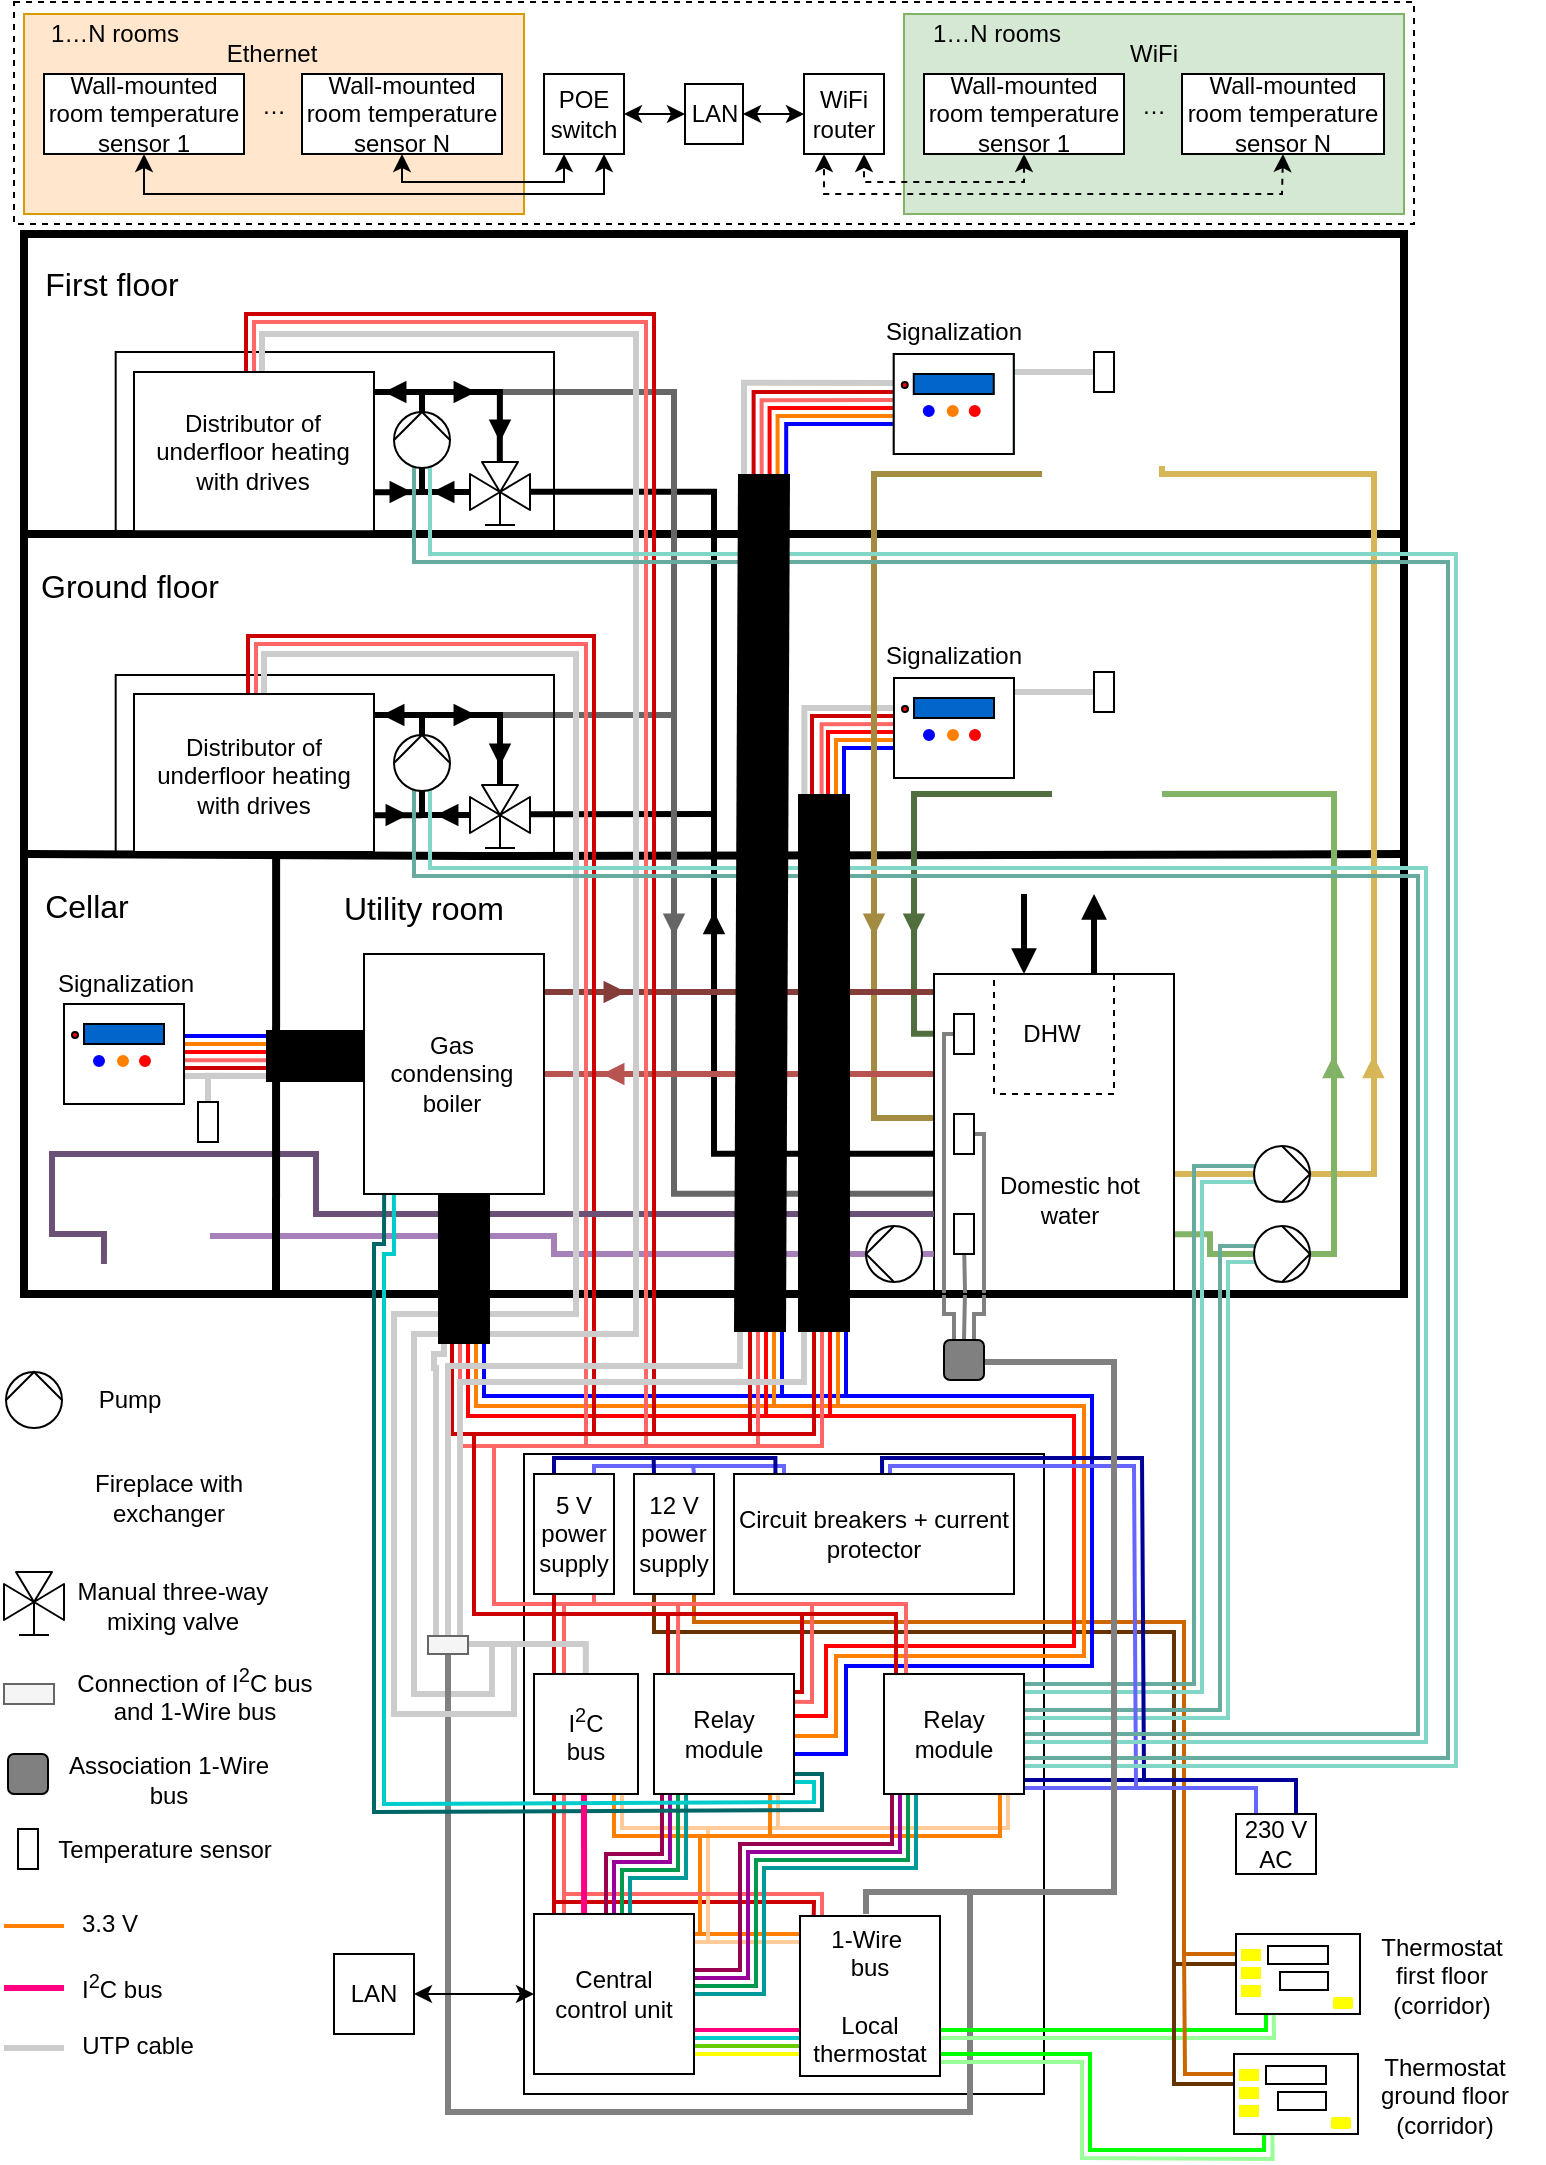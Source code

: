 <mxfile version="20.8.16" type="device"><diagram id="pLqHmQiU0E1_XqOjpQkK" name="Page-1"><mxGraphModel dx="1418" dy="828" grid="1" gridSize="10" guides="1" tooltips="1" connect="1" arrows="1" fold="1" page="1" pageScale="1" pageWidth="827" pageHeight="1169" math="0" shadow="0"><root><mxCell id="0"/><mxCell id="1" parent="0"/><mxCell id="Ir2goeMmXpLCwKM3Qurx-21" style="edgeStyle=orthogonalEdgeStyle;rounded=0;orthogonalLoop=1;jettySize=auto;html=1;fontFamily=Computer Modern;fontSource=https%3A%2F%2Ffonts.googleapis.com%2Fcss%3Ffamily%3DComputer%2BModern;endArrow=none;endFill=0;strokeColor=#CCCCCC;strokeWidth=3;labelBackgroundColor=default;fontColor=default;" parent="1" edge="1"><mxGeometry relative="1" as="geometry"><mxPoint x="597.5" y="219" as="sourcePoint"/><Array as="points"><mxPoint x="557.5" y="219"/><mxPoint x="557.5" y="219"/></Array><mxPoint x="552.5" y="219" as="targetPoint"/></mxGeometry></mxCell><mxCell id="nU4Wek5RADCCYADg814_-1" value="" style="whiteSpace=wrap;html=1;fillColor=none;strokeWidth=4;strokeColor=default;fontColor=default;" parent="1" vertex="1"><mxGeometry x="60" y="150" width="690" height="530" as="geometry"/></mxCell><mxCell id="0jQJ0_OTmJtkc_1-VrFd-46" value="" style="rounded=0;whiteSpace=wrap;html=1;fillColor=#FFFFFF;" parent="1" vertex="1"><mxGeometry x="310" y="760" width="260" height="320" as="geometry"/></mxCell><mxCell id="7mHYzX6K8566hlfJY_Qs-44" style="edgeStyle=orthogonalEdgeStyle;rounded=0;orthogonalLoop=1;jettySize=auto;html=1;exitX=0.25;exitY=1;exitDx=0;exitDy=0;endArrow=none;endFill=0;strokeWidth=2;strokeColor=#663300;" parent="1" source="0jQJ0_OTmJtkc_1-VrFd-48" edge="1"><mxGeometry relative="1" as="geometry"><mxPoint x="666" y="1015" as="targetPoint"/><Array as="points"><mxPoint x="375" y="849"/><mxPoint x="635" y="849"/><mxPoint x="635" y="1015"/><mxPoint x="666" y="1015"/></Array></mxGeometry></mxCell><mxCell id="7mHYzX6K8566hlfJY_Qs-45" style="edgeStyle=orthogonalEdgeStyle;rounded=0;orthogonalLoop=1;jettySize=auto;html=1;exitX=0.75;exitY=1;exitDx=0;exitDy=0;endArrow=none;endFill=0;strokeWidth=2;strokeColor=#CC6600;" parent="1" source="0jQJ0_OTmJtkc_1-VrFd-48" edge="1"><mxGeometry relative="1" as="geometry"><mxPoint x="666" y="1010" as="targetPoint"/><Array as="points"><mxPoint x="395" y="844"/><mxPoint x="640" y="844"/><mxPoint x="640" y="1010"/><mxPoint x="642" y="1010"/></Array></mxGeometry></mxCell><mxCell id="HUgoichTbE1FsZS7DkGb-6" style="edgeStyle=orthogonalEdgeStyle;rounded=0;orthogonalLoop=1;jettySize=auto;html=1;entryX=0.75;entryY=0;entryDx=0;entryDy=0;endArrow=none;endFill=0;strokeColor=#808080;strokeWidth=2;" parent="1" target="HUgoichTbE1FsZS7DkGb-1" edge="1"><mxGeometry relative="1" as="geometry"><mxPoint x="530" y="600" as="sourcePoint"/><Array as="points"><mxPoint x="540" y="600"/><mxPoint x="540" y="690"/><mxPoint x="535" y="690"/></Array></mxGeometry></mxCell><mxCell id="HUgoichTbE1FsZS7DkGb-5" style="edgeStyle=orthogonalEdgeStyle;rounded=0;orthogonalLoop=1;jettySize=auto;html=1;endArrow=none;endFill=0;strokeColor=#808080;strokeWidth=2;" parent="1" target="HUgoichTbE1FsZS7DkGb-1" edge="1"><mxGeometry relative="1" as="geometry"><mxPoint x="530" y="653" as="sourcePoint"/></mxGeometry></mxCell><mxCell id="HUgoichTbE1FsZS7DkGb-3" style="edgeStyle=orthogonalEdgeStyle;rounded=0;orthogonalLoop=1;jettySize=auto;html=1;entryX=0.25;entryY=0;entryDx=0;entryDy=0;endArrow=none;endFill=0;strokeColor=#808080;strokeWidth=2;" parent="1" target="HUgoichTbE1FsZS7DkGb-1" edge="1"><mxGeometry relative="1" as="geometry"><mxPoint x="528" y="550" as="sourcePoint"/><Array as="points"><mxPoint x="520" y="550"/><mxPoint x="520" y="690"/><mxPoint x="525" y="690"/></Array></mxGeometry></mxCell><mxCell id="lErD-rOCOk7AjHw4uwY6-37" style="edgeStyle=orthogonalEdgeStyle;rounded=0;orthogonalLoop=1;jettySize=auto;html=1;fontFamily=Computer Modern;fontSource=https%3A%2F%2Ffonts.googleapis.com%2Fcss%3Ffamily%3DComputer%2BModern;endArrow=none;endFill=0;strokeColor=#CCCCCC;strokeWidth=3;" parent="1" edge="1"><mxGeometry relative="1" as="geometry"><mxPoint x="171.944" y="570.944" as="targetPoint"/><mxPoint x="152" y="589" as="sourcePoint"/><Array as="points"><mxPoint x="152" y="571"/></Array></mxGeometry></mxCell><mxCell id="lErD-rOCOk7AjHw4uwY6-29" style="edgeStyle=orthogonalEdgeStyle;rounded=0;orthogonalLoop=1;jettySize=auto;html=1;fontFamily=Computer Modern;fontSource=https%3A%2F%2Ffonts.googleapis.com%2Fcss%3Ffamily%3DComputer%2BModern;endArrow=none;endFill=0;strokeColor=#CCCCCC;strokeWidth=3;labelBackgroundColor=default;fontColor=default;" parent="1" target="0jQJ0_OTmJtkc_1-VrFd-12" edge="1"><mxGeometry relative="1" as="geometry"><mxPoint x="600" y="379" as="sourcePoint"/><Array as="points"><mxPoint x="560" y="379"/><mxPoint x="560" y="379"/></Array></mxGeometry></mxCell><mxCell id="5Z41u9isIdi4gbkcJRuZ-38" value="" style="rounded=0;whiteSpace=wrap;html=1;hachureGap=4;pointerEvents=0;fillColor=#d5e8d4;strokeColor=#82b366;" parent="1" vertex="1"><mxGeometry x="500" y="40" width="250" height="100" as="geometry"/></mxCell><mxCell id="5Z41u9isIdi4gbkcJRuZ-36" value="" style="rounded=0;whiteSpace=wrap;html=1;hachureGap=4;pointerEvents=0;fillColor=#ffe6cc;strokeColor=#d79b00;" parent="1" vertex="1"><mxGeometry x="60" y="40" width="250" height="100" as="geometry"/></mxCell><mxCell id="nU4Wek5RADCCYADg814_-2" value="" style="endArrow=none;html=1;exitX=0;exitY=0.283;exitDx=0;exitDy=0;entryX=1;entryY=0.283;entryDx=0;entryDy=0;entryPerimeter=0;exitPerimeter=0;strokeWidth=4;" parent="1" source="nU4Wek5RADCCYADg814_-1" target="nU4Wek5RADCCYADg814_-1" edge="1"><mxGeometry width="50" height="50" relative="1" as="geometry"><mxPoint x="67" y="301.0" as="sourcePoint"/><mxPoint x="747" y="301.0" as="targetPoint"/></mxGeometry></mxCell><mxCell id="nU4Wek5RADCCYADg814_-3" value="" style="endArrow=none;html=1;exitX=0.001;exitY=0.585;exitDx=0;exitDy=0;exitPerimeter=0;strokeWidth=4;entryX=1;entryY=0.585;entryDx=0;entryDy=0;entryPerimeter=0;" parent="1" source="nU4Wek5RADCCYADg814_-1" target="nU4Wek5RADCCYADg814_-1" edge="1"><mxGeometry width="50" height="50" relative="1" as="geometry"><mxPoint x="65" y="460.6" as="sourcePoint"/><mxPoint x="745" y="461" as="targetPoint"/><Array as="points"><mxPoint x="295" y="461"/></Array></mxGeometry></mxCell><mxCell id="b4fp3Ex5oaEf3IT4iPGK-11" style="edgeStyle=orthogonalEdgeStyle;rounded=0;orthogonalLoop=1;jettySize=auto;html=1;exitX=1;exitY=0.5;exitDx=0;exitDy=0;exitPerimeter=0;endArrow=none;endFill=0;strokeWidth=3;entryX=0.822;entryY=0.544;entryDx=0;entryDy=0;entryPerimeter=0;strokeColor=#A680B8;" parent="1" source="b4fp3Ex5oaEf3IT4iPGK-9" target="b4fp3Ex5oaEf3IT4iPGK-6" edge="1"><mxGeometry relative="1" as="geometry"/></mxCell><mxCell id="nU4Wek5RADCCYADg814_-73" style="edgeStyle=orthogonalEdgeStyle;rounded=0;orthogonalLoop=1;jettySize=auto;html=1;endArrow=none;endFill=0;strokeColor=#000000;strokeWidth=3;exitX=0.997;exitY=0.767;exitDx=0;exitDy=0;exitPerimeter=0;" parent="1" source="nU4Wek5RADCCYADg814_-74" edge="1"><mxGeometry relative="1" as="geometry"><mxPoint x="237" y="440.5" as="sourcePoint"/><mxPoint x="259" y="440.5" as="targetPoint"/><Array as="points"/></mxGeometry></mxCell><mxCell id="nU4Wek5RADCCYADg814_-78" style="edgeStyle=orthogonalEdgeStyle;rounded=0;orthogonalLoop=1;jettySize=auto;html=1;exitX=0;exitY=0.5;exitDx=0;exitDy=0;exitPerimeter=0;endArrow=none;endFill=0;strokeColor=#000000;strokeWidth=3;" parent="1" source="nU4Wek5RADCCYADg814_-79" edge="1"><mxGeometry relative="1" as="geometry"><mxPoint x="283" y="440.5" as="targetPoint"/><Array as="points"><mxPoint x="259" y="440.5"/></Array></mxGeometry></mxCell><mxCell id="69sMIb6LIuiQVJHQGN4--24" style="edgeStyle=orthogonalEdgeStyle;rounded=0;orthogonalLoop=1;jettySize=auto;html=1;strokeWidth=2;endArrow=none;endFill=0;strokeColor=#0000FF;exitX=0.596;exitY=0.626;exitDx=0;exitDy=0;exitPerimeter=0;" parent="1" edge="1"><mxGeometry relative="1" as="geometry"><mxPoint x="441.08" y="271.16" as="sourcePoint"/><mxPoint x="504.8" y="245" as="targetPoint"/><Array as="points"><mxPoint x="440.8" y="245"/></Array></mxGeometry></mxCell><mxCell id="69sMIb6LIuiQVJHQGN4--25" style="edgeStyle=orthogonalEdgeStyle;rounded=0;orthogonalLoop=1;jettySize=auto;html=1;strokeWidth=2;endArrow=none;endFill=0;strokeColor=#FF8000;" parent="1" edge="1"><mxGeometry relative="1" as="geometry"><mxPoint x="436.8" y="272" as="sourcePoint"/><mxPoint x="501.8" y="241.0" as="targetPoint"/><Array as="points"><mxPoint x="436.8" y="241"/></Array></mxGeometry></mxCell><mxCell id="69sMIb6LIuiQVJHQGN4--26" style="edgeStyle=orthogonalEdgeStyle;rounded=0;orthogonalLoop=1;jettySize=auto;html=1;strokeWidth=2;endArrow=none;endFill=0;strokeColor=#FF0000;" parent="1" edge="1"><mxGeometry relative="1" as="geometry"><mxPoint x="434.8" y="278" as="sourcePoint"/><mxPoint x="501.8" y="237.0" as="targetPoint"/><Array as="points"><mxPoint x="432.8" y="278"/><mxPoint x="432.8" y="237"/></Array></mxGeometry></mxCell><mxCell id="69sMIb6LIuiQVJHQGN4--27" style="edgeStyle=orthogonalEdgeStyle;rounded=0;orthogonalLoop=1;jettySize=auto;html=1;strokeWidth=2;endArrow=none;endFill=0;strokeColor=#FF6666;entryX=0.218;entryY=0.821;entryDx=0;entryDy=0;entryPerimeter=0;exitX=0.578;exitY=0.642;exitDx=0;exitDy=0;exitPerimeter=0;" parent="1" edge="1"><mxGeometry relative="1" as="geometry"><mxPoint x="428.84" y="281.72" as="sourcePoint"/><mxPoint x="496.42" y="233.05" as="targetPoint"/><Array as="points"><mxPoint x="428.8" y="233"/></Array></mxGeometry></mxCell><mxCell id="69sMIb6LIuiQVJHQGN4--28" style="edgeStyle=orthogonalEdgeStyle;rounded=0;orthogonalLoop=1;jettySize=auto;html=1;strokeWidth=2;endArrow=none;endFill=0;strokeColor=#CC0000;entryX=0.174;entryY=1.003;entryDx=0;entryDy=0;entryPerimeter=0;" parent="1" edge="1"><mxGeometry relative="1" as="geometry"><mxPoint x="424.8" y="288" as="sourcePoint"/><mxPoint x="511.96" y="230.03" as="targetPoint"/><Array as="points"><mxPoint x="425" y="229"/><mxPoint x="500" y="229"/><mxPoint x="500" y="230"/></Array></mxGeometry></mxCell><mxCell id="69sMIb6LIuiQVJHQGN4--29" style="edgeStyle=orthogonalEdgeStyle;rounded=0;orthogonalLoop=1;jettySize=auto;html=1;strokeWidth=3;endArrow=none;endFill=0;strokeColor=#CCCCCC;exitX=0.565;exitY=0.638;exitDx=0;exitDy=0;exitPerimeter=0;entryX=1;entryY=0;entryDx=0;entryDy=0;" parent="1" edge="1"><mxGeometry relative="1" as="geometry"><mxPoint x="420.0" y="279.08" as="sourcePoint"/><mxPoint x="500.561" y="224.439" as="targetPoint"/><Array as="points"><mxPoint x="420" y="224"/></Array></mxGeometry></mxCell><mxCell id="69sMIb6LIuiQVJHQGN4--18" style="edgeStyle=orthogonalEdgeStyle;rounded=0;orthogonalLoop=1;jettySize=auto;html=1;strokeWidth=2;endArrow=none;endFill=0;strokeColor=#0000FF;exitX=0.596;exitY=0.626;exitDx=0;exitDy=0;exitPerimeter=0;" parent="1" source="nU4Wek5RADCCYADg814_-1" edge="1"><mxGeometry relative="1" as="geometry"><mxPoint x="470" y="407" as="sourcePoint"/><mxPoint x="534" y="407" as="targetPoint"/><Array as="points"><mxPoint x="470" y="407"/></Array></mxGeometry></mxCell><mxCell id="69sMIb6LIuiQVJHQGN4--19" style="edgeStyle=orthogonalEdgeStyle;rounded=0;orthogonalLoop=1;jettySize=auto;html=1;strokeWidth=2;endArrow=none;endFill=0;strokeColor=#FF8000;" parent="1" edge="1"><mxGeometry relative="1" as="geometry"><mxPoint x="466" y="434" as="sourcePoint"/><mxPoint x="531" y="403.0" as="targetPoint"/><Array as="points"><mxPoint x="466" y="403"/></Array></mxGeometry></mxCell><mxCell id="69sMIb6LIuiQVJHQGN4--20" style="edgeStyle=orthogonalEdgeStyle;rounded=0;orthogonalLoop=1;jettySize=auto;html=1;strokeWidth=2;endArrow=none;endFill=0;strokeColor=#FF0000;" parent="1" edge="1"><mxGeometry relative="1" as="geometry"><mxPoint x="464" y="440" as="sourcePoint"/><mxPoint x="531" y="399" as="targetPoint"/><Array as="points"><mxPoint x="462" y="440"/><mxPoint x="462" y="399"/></Array></mxGeometry></mxCell><mxCell id="69sMIb6LIuiQVJHQGN4--21" style="edgeStyle=orthogonalEdgeStyle;rounded=0;orthogonalLoop=1;jettySize=auto;html=1;strokeWidth=2;endArrow=none;endFill=0;strokeColor=#FF6666;entryX=0.218;entryY=0.821;entryDx=0;entryDy=0;entryPerimeter=0;exitX=0.578;exitY=0.642;exitDx=0;exitDy=0;exitPerimeter=0;" parent="1" source="nU4Wek5RADCCYADg814_-1" edge="1"><mxGeometry relative="1" as="geometry"><mxPoint x="440.38" y="396.19" as="sourcePoint"/><mxPoint x="525.62" y="395.05" as="targetPoint"/><Array as="points"><mxPoint x="458" y="395"/></Array></mxGeometry></mxCell><mxCell id="69sMIb6LIuiQVJHQGN4--23" style="edgeStyle=orthogonalEdgeStyle;rounded=0;orthogonalLoop=1;jettySize=auto;html=1;strokeWidth=2;endArrow=none;endFill=0;strokeColor=#CC0000;entryX=0.171;entryY=0.829;entryDx=0;entryDy=0;entryPerimeter=0;" parent="1" edge="1"><mxGeometry relative="1" as="geometry"><mxPoint x="454" y="450" as="sourcePoint"/><mxPoint x="507.28" y="392.14" as="targetPoint"/><Array as="points"><mxPoint x="454" y="391"/><mxPoint x="507" y="391"/></Array></mxGeometry></mxCell><mxCell id="69sMIb6LIuiQVJHQGN4--22" style="edgeStyle=orthogonalEdgeStyle;rounded=0;orthogonalLoop=1;jettySize=auto;html=1;strokeWidth=3;endArrow=none;endFill=0;strokeColor=#CCCCCC;exitX=0.565;exitY=0.638;exitDx=0;exitDy=0;exitPerimeter=0;" parent="1" edge="1"><mxGeometry relative="1" as="geometry"><mxPoint x="450.2" y="441.08" as="sourcePoint"/><mxPoint x="516" y="387" as="targetPoint"/><Array as="points"><mxPoint x="450" y="387"/></Array></mxGeometry></mxCell><mxCell id="69sMIb6LIuiQVJHQGN4--11" style="edgeStyle=orthogonalEdgeStyle;rounded=0;orthogonalLoop=1;jettySize=auto;html=1;strokeWidth=2;endArrow=none;endFill=0;strokeColor=#0000FF;" parent="1" edge="1"><mxGeometry relative="1" as="geometry"><mxPoint x="135" y="551" as="sourcePoint"/><mxPoint x="210" y="551" as="targetPoint"/><Array as="points"><mxPoint x="135" y="551"/></Array></mxGeometry></mxCell><mxCell id="69sMIb6LIuiQVJHQGN4--12" style="edgeStyle=orthogonalEdgeStyle;rounded=0;orthogonalLoop=1;jettySize=auto;html=1;strokeWidth=2;endArrow=none;endFill=0;strokeColor=#FF8000;" parent="1" edge="1"><mxGeometry relative="1" as="geometry"><mxPoint x="134" y="555" as="sourcePoint"/><mxPoint x="207" y="555" as="targetPoint"/><Array as="points"><mxPoint x="134" y="555"/><mxPoint x="288" y="555"/></Array></mxGeometry></mxCell><mxCell id="69sMIb6LIuiQVJHQGN4--13" style="edgeStyle=orthogonalEdgeStyle;rounded=0;orthogonalLoop=1;jettySize=auto;html=1;strokeWidth=2;endArrow=none;endFill=0;strokeColor=#FF0000;" parent="1" edge="1"><mxGeometry relative="1" as="geometry"><mxPoint x="134" y="559" as="sourcePoint"/><mxPoint x="208" y="559" as="targetPoint"/><Array as="points"><mxPoint x="133.99" y="559"/></Array></mxGeometry></mxCell><mxCell id="69sMIb6LIuiQVJHQGN4--15" style="edgeStyle=orthogonalEdgeStyle;rounded=0;orthogonalLoop=1;jettySize=auto;html=1;strokeWidth=2;endArrow=none;endFill=0;strokeColor=#FF6666;entryX=0.218;entryY=0.821;entryDx=0;entryDy=0;entryPerimeter=0;exitX=0.8;exitY=0.56;exitDx=0;exitDy=0;exitPerimeter=0;" parent="1" edge="1"><mxGeometry relative="1" as="geometry"><mxPoint x="128" y="563.14" as="sourcePoint"/><mxPoint x="213.24" y="562.0" as="targetPoint"/><Array as="points"><mxPoint x="128" y="562.14"/></Array></mxGeometry></mxCell><mxCell id="69sMIb6LIuiQVJHQGN4--16" style="edgeStyle=orthogonalEdgeStyle;rounded=0;orthogonalLoop=1;jettySize=auto;html=1;strokeWidth=3;endArrow=none;endFill=0;strokeColor=#CCCCCC;" parent="1" edge="1"><mxGeometry relative="1" as="geometry"><mxPoint x="135" y="571" as="sourcePoint"/><mxPoint x="213" y="571" as="targetPoint"/><Array as="points"><mxPoint x="213" y="571"/></Array></mxGeometry></mxCell><mxCell id="69sMIb6LIuiQVJHQGN4--10" style="edgeStyle=orthogonalEdgeStyle;rounded=0;orthogonalLoop=1;jettySize=auto;html=1;strokeWidth=2;endArrow=none;endFill=0;strokeColor=#0000FF;" parent="1" edge="1"><mxGeometry relative="1" as="geometry"><mxPoint x="288" y="695" as="sourcePoint"/><mxPoint x="439" y="731" as="targetPoint"/><Array as="points"><mxPoint x="290" y="695"/><mxPoint x="290" y="731"/></Array></mxGeometry></mxCell><mxCell id="69sMIb6LIuiQVJHQGN4--9" style="edgeStyle=orthogonalEdgeStyle;rounded=0;orthogonalLoop=1;jettySize=auto;html=1;strokeWidth=2;endArrow=none;endFill=0;strokeColor=#FF8000;" parent="1" edge="1"><mxGeometry relative="1" as="geometry"><mxPoint x="286" y="703" as="sourcePoint"/><mxPoint x="441" y="736" as="targetPoint"/><Array as="points"><mxPoint x="286" y="736"/><mxPoint x="440" y="736"/></Array></mxGeometry></mxCell><mxCell id="69sMIb6LIuiQVJHQGN4--8" style="edgeStyle=orthogonalEdgeStyle;rounded=0;orthogonalLoop=1;jettySize=auto;html=1;strokeWidth=2;endArrow=none;endFill=0;strokeColor=#FF0000;" parent="1" edge="1"><mxGeometry relative="1" as="geometry"><mxPoint x="282.0" y="680.0" as="sourcePoint"/><mxPoint x="430" y="741" as="targetPoint"/><Array as="points"><mxPoint x="281.99" y="741"/></Array></mxGeometry></mxCell><mxCell id="69sMIb6LIuiQVJHQGN4--7" style="edgeStyle=orthogonalEdgeStyle;rounded=0;orthogonalLoop=1;jettySize=auto;html=1;strokeWidth=2;endArrow=none;endFill=0;strokeColor=#FF6666;" parent="1" edge="1"><mxGeometry relative="1" as="geometry"><mxPoint x="278" y="697" as="sourcePoint"/><mxPoint x="300" y="756" as="targetPoint"/><Array as="points"><mxPoint x="278" y="680"/><mxPoint x="278" y="756"/></Array></mxGeometry></mxCell><mxCell id="69sMIb6LIuiQVJHQGN4--6" style="edgeStyle=orthogonalEdgeStyle;rounded=0;orthogonalLoop=1;jettySize=auto;html=1;strokeWidth=2;endArrow=none;endFill=0;strokeColor=#CC0000;" parent="1" edge="1"><mxGeometry relative="1" as="geometry"><mxPoint x="274" y="692" as="sourcePoint"/><mxPoint x="384" y="751" as="targetPoint"/><Array as="points"><mxPoint x="274" y="690"/><mxPoint x="274" y="750"/><mxPoint x="384" y="750"/></Array></mxGeometry></mxCell><mxCell id="69sMIb6LIuiQVJHQGN4--5" style="edgeStyle=orthogonalEdgeStyle;rounded=0;orthogonalLoop=1;jettySize=auto;html=1;strokeWidth=3;endArrow=none;endFill=0;strokeColor=#CCCCCC;entryX=0.3;entryY=0.444;entryDx=0;entryDy=0;entryPerimeter=0;" parent="1" target="7mHYzX6K8566hlfJY_Qs-19" edge="1"><mxGeometry relative="1" as="geometry"><mxPoint x="270" y="700" as="sourcePoint"/><mxPoint x="262" y="852" as="targetPoint"/><Array as="points"><mxPoint x="270" y="710"/><mxPoint x="265" y="710"/><mxPoint x="265" y="717"/><mxPoint x="266" y="717"/><mxPoint x="266" y="855"/></Array></mxGeometry></mxCell><mxCell id="nU4Wek5RADCCYADg814_-81" value="" style="endArrow=none;html=1;strokeColor=#000000;strokeWidth=3;exitX=-0.003;exitY=0.593;exitDx=0;exitDy=0;exitPerimeter=0;" parent="1" source="nU4Wek5RADCCYADg814_-76" edge="1"><mxGeometry width="50" height="50" relative="1" as="geometry"><mxPoint x="345" y="470" as="sourcePoint"/><mxPoint x="405" y="440" as="targetPoint"/></mxGeometry></mxCell><mxCell id="nU4Wek5RADCCYADg814_-28" style="edgeStyle=orthogonalEdgeStyle;rounded=0;orthogonalLoop=1;jettySize=auto;html=1;endArrow=none;endFill=0;strokeWidth=3;fillColor=#d5e8d4;entryX=0.001;entryY=0.187;entryDx=0;entryDy=0;entryPerimeter=0;strokeColor=#506E3E;" parent="1" target="nU4Wek5RADCCYADg814_-4" edge="1"><mxGeometry relative="1" as="geometry"><mxPoint x="512" y="550" as="targetPoint"/><Array as="points"><mxPoint x="505" y="430"/><mxPoint x="505" y="550"/></Array><mxPoint x="574" y="430" as="sourcePoint"/></mxGeometry></mxCell><mxCell id="nU4Wek5RADCCYADg814_-29" style="edgeStyle=orthogonalEdgeStyle;rounded=0;orthogonalLoop=1;jettySize=auto;html=1;endArrow=none;endFill=0;strokeWidth=3;fillColor=#fff2cc;entryX=0;entryY=0.437;entryDx=0;entryDy=0;entryPerimeter=0;strokeColor=#A38B42;" parent="1" edge="1"><mxGeometry relative="1" as="geometry"><mxPoint x="569" y="270" as="sourcePoint"/><mxPoint x="515" y="592" as="targetPoint"/><Array as="points"><mxPoint x="485" y="270"/><mxPoint x="485" y="592"/></Array></mxGeometry></mxCell><mxCell id="nU4Wek5RADCCYADg814_-42" style="edgeStyle=orthogonalEdgeStyle;rounded=0;orthogonalLoop=1;jettySize=auto;html=1;endArrow=none;endFill=0;strokeColor=#000000;strokeWidth=3;exitX=-0.016;exitY=0.586;exitDx=0;exitDy=0;exitPerimeter=0;entryX=0;entryY=0.562;entryDx=0;entryDy=0;entryPerimeter=0;" parent="1" source="nU4Wek5RADCCYADg814_-52" target="nU4Wek5RADCCYADg814_-4" edge="1"><mxGeometry relative="1" as="geometry"><mxPoint x="318" y="220" as="sourcePoint"/><mxPoint x="514" y="610" as="targetPoint"/><Array as="points"><mxPoint x="405" y="279"/><mxPoint x="405" y="610"/></Array></mxGeometry></mxCell><mxCell id="nU4Wek5RADCCYADg814_-45" style="edgeStyle=orthogonalEdgeStyle;rounded=0;orthogonalLoop=1;jettySize=auto;html=1;endArrow=none;endFill=0;strokeColor=#666666;strokeWidth=3;exitX=0;exitY=0.687;exitDx=0;exitDy=0;exitPerimeter=0;fillColor=#f5f5f5;" parent="1" source="nU4Wek5RADCCYADg814_-4" edge="1"><mxGeometry relative="1" as="geometry"><mxPoint x="298" y="230" as="targetPoint"/><mxPoint x="515" y="639.01" as="sourcePoint"/><Array as="points"><mxPoint x="385" y="630"/><mxPoint x="385" y="229"/><mxPoint x="298" y="229"/></Array></mxGeometry></mxCell><mxCell id="nU4Wek5RADCCYADg814_-80" value="" style="endArrow=none;html=1;strokeColor=#666666;strokeWidth=3;fillColor=#f5f5f5;" parent="1" edge="1"><mxGeometry width="50" height="50" relative="1" as="geometry"><mxPoint x="298" y="390.5" as="sourcePoint"/><mxPoint x="385" y="390.5" as="targetPoint"/></mxGeometry></mxCell><mxCell id="nU4Wek5RADCCYADg814_-30" style="edgeStyle=orthogonalEdgeStyle;rounded=0;orthogonalLoop=1;jettySize=auto;html=1;entryX=1;entryY=0.625;entryDx=0;entryDy=0;entryPerimeter=0;endArrow=none;endFill=0;strokeWidth=3;exitX=0;exitY=0.5;exitDx=0;exitDy=0;exitPerimeter=0;strokeColor=#D6B656;" parent="1" source="nU4Wek5RADCCYADg814_-35" target="nU4Wek5RADCCYADg814_-4" edge="1"><mxGeometry relative="1" as="geometry"><mxPoint x="698.408" y="617.048" as="sourcePoint"/><mxPoint x="635.12" y="649.58" as="targetPoint"/><Array as="points"/></mxGeometry></mxCell><mxCell id="nU4Wek5RADCCYADg814_-8" value="" style="rounded=0;whiteSpace=wrap;html=1;fillColor=none;" parent="1" vertex="1"><mxGeometry x="105.84" y="209" width="219.16" height="89.62" as="geometry"/></mxCell><mxCell id="nU4Wek5RADCCYADg814_-24" style="edgeStyle=orthogonalEdgeStyle;rounded=0;orthogonalLoop=1;jettySize=auto;html=1;endArrow=none;endFill=0;entryX=0;entryY=0.059;entryDx=0;entryDy=0;entryPerimeter=0;strokeWidth=3;fillColor=#f8cecc;strokeColor=#853D3A;" parent="1" edge="1"><mxGeometry relative="1" as="geometry"><mxPoint x="320" y="529" as="sourcePoint"/><mxPoint x="515" y="529.0" as="targetPoint"/><Array as="points"/></mxGeometry></mxCell><mxCell id="nU4Wek5RADCCYADg814_-25" style="edgeStyle=orthogonalEdgeStyle;rounded=0;orthogonalLoop=1;jettySize=auto;html=1;endArrow=none;endFill=0;fillColor=#f8cecc;strokeWidth=3;strokeColor=#B85450;" parent="1" source="nU4Wek5RADCCYADg814_-10" edge="1"><mxGeometry relative="1" as="geometry"><mxPoint x="515" y="570" as="targetPoint"/><Array as="points"><mxPoint x="265" y="620"/><mxPoint x="265" y="570"/></Array></mxGeometry></mxCell><mxCell id="nU4Wek5RADCCYADg814_-61" style="edgeStyle=orthogonalEdgeStyle;rounded=0;orthogonalLoop=1;jettySize=auto;html=1;endArrow=none;endFill=0;strokeColor=#000000;strokeWidth=3;exitX=0.999;exitY=0.755;exitDx=0;exitDy=0;exitPerimeter=0;" parent="1" source="nU4Wek5RADCCYADg814_-14" edge="1"><mxGeometry relative="1" as="geometry"><mxPoint x="237" y="279" as="sourcePoint"/><mxPoint x="259" y="279" as="targetPoint"/><Array as="points"><mxPoint x="247" y="279"/></Array></mxGeometry></mxCell><mxCell id="nU4Wek5RADCCYADg814_-46" value="" style="rounded=0;whiteSpace=wrap;html=1;strokeWidth=1;fillColor=none;dashed=1;" parent="1" vertex="1"><mxGeometry x="545" y="520" width="60" height="60" as="geometry"/></mxCell><mxCell id="nU4Wek5RADCCYADg814_-47" value="DHW" style="text;html=1;strokeColor=none;fillColor=none;align=center;verticalAlign=middle;whiteSpace=wrap;rounded=0;dashed=1;" parent="1" vertex="1"><mxGeometry x="554" y="540" width="40" height="20" as="geometry"/></mxCell><mxCell id="nU4Wek5RADCCYADg814_-48" style="edgeStyle=orthogonalEdgeStyle;rounded=0;orthogonalLoop=1;jettySize=auto;html=1;endArrow=none;endFill=0;strokeWidth=3;strokeColor=#d6b656;entryX=1;entryY=0.5;entryDx=0;entryDy=0;entryPerimeter=0;fillColor=#fff2cc;exitX=0.811;exitY=0.489;exitDx=0;exitDy=0;exitPerimeter=0;" parent="1" source="nU4Wek5RADCCYADg814_-7" target="nU4Wek5RADCCYADg814_-35" edge="1"><mxGeometry relative="1" as="geometry"><mxPoint x="638" y="210" as="sourcePoint"/><mxPoint x="704.0" y="624" as="targetPoint"/><Array as="points"><mxPoint x="629" y="270"/><mxPoint x="735" y="270"/><mxPoint x="735" y="620"/></Array></mxGeometry></mxCell><mxCell id="nU4Wek5RADCCYADg814_-63" style="edgeStyle=orthogonalEdgeStyle;rounded=0;orthogonalLoop=1;jettySize=auto;html=1;exitX=0;exitY=0.5;exitDx=0;exitDy=0;exitPerimeter=0;endArrow=none;endFill=0;strokeColor=#82b366;strokeWidth=3;fillColor=#d5e8d4;entryX=1.001;entryY=0.813;entryDx=0;entryDy=0;entryPerimeter=0;" parent="1" source="nU4Wek5RADCCYADg814_-49" target="nU4Wek5RADCCYADg814_-4" edge="1"><mxGeometry relative="1" as="geometry"><mxPoint x="635" y="639" as="targetPoint"/><Array as="points"><mxPoint x="653" y="660"/><mxPoint x="653" y="650"/></Array><mxPoint x="675" y="659" as="sourcePoint"/></mxGeometry></mxCell><mxCell id="nU4Wek5RADCCYADg814_-64" style="edgeStyle=orthogonalEdgeStyle;rounded=0;orthogonalLoop=1;jettySize=auto;html=1;exitX=1;exitY=0.5;exitDx=0;exitDy=0;exitPerimeter=0;endArrow=none;endFill=0;strokeColor=#82b366;strokeWidth=3;fillColor=#d5e8d4;entryX=0.811;entryY=0.522;entryDx=0;entryDy=0;entryPerimeter=0;" parent="1" source="nU4Wek5RADCCYADg814_-49" target="9d8b6mASqifzFQL8EZpE-1" edge="1"><mxGeometry relative="1" as="geometry"><mxPoint x="646" y="430" as="targetPoint"/><Array as="points"><mxPoint x="715" y="660"/><mxPoint x="715" y="430"/><mxPoint x="629" y="430"/></Array></mxGeometry></mxCell><mxCell id="0jQJ0_OTmJtkc_1-VrFd-65" style="edgeStyle=orthogonalEdgeStyle;rounded=0;orthogonalLoop=1;jettySize=auto;html=1;endArrow=none;endFill=0;strokeColor=#67AB9F;strokeWidth=2;exitX=0.107;exitY=0.357;exitDx=0;exitDy=0;exitPerimeter=0;entryX=0.971;entryY=0.367;entryDx=0;entryDy=0;entryPerimeter=0;" parent="1" source="nU4Wek5RADCCYADg814_-49" target="0jQJ0_OTmJtkc_1-VrFd-50" edge="1"><mxGeometry relative="1" as="geometry"><mxPoint x="668" y="933" as="targetPoint"/><mxPoint x="681" y="661.0" as="sourcePoint"/><Array as="points"><mxPoint x="658" y="656"/><mxPoint x="658" y="888"/><mxPoint x="554" y="888"/></Array></mxGeometry></mxCell><mxCell id="0jQJ0_OTmJtkc_1-VrFd-66" style="edgeStyle=orthogonalEdgeStyle;rounded=0;orthogonalLoop=1;jettySize=auto;html=1;endArrow=none;endFill=0;strokeWidth=2;strokeColor=#81D6C7;exitX=0.143;exitY=0.643;exitDx=0;exitDy=0;exitPerimeter=0;entryX=0.957;entryY=0.467;entryDx=0;entryDy=0;entryPerimeter=0;" parent="1" source="nU4Wek5RADCCYADg814_-49" target="0jQJ0_OTmJtkc_1-VrFd-50" edge="1"><mxGeometry relative="1" as="geometry"><mxPoint x="663" y="728" as="targetPoint"/><Array as="points"><mxPoint x="662" y="664"/><mxPoint x="662" y="892"/><mxPoint x="553" y="892"/></Array></mxGeometry></mxCell><mxCell id="nU4Wek5RADCCYADg814_-49" value="" style="shape=mxgraph.pid.pumps_-_iso.pump_(liquid);html=1;pointerEvents=1;align=center;verticalLabelPosition=bottom;verticalAlign=top;dashed=0;" parent="1" vertex="1"><mxGeometry x="675" y="646" width="28" height="28" as="geometry"/></mxCell><mxCell id="nU4Wek5RADCCYADg814_-52" value="" style="verticalLabelPosition=bottom;align=center;html=1;verticalAlign=top;pointerEvents=1;dashed=0;shape=mxgraph.pid2valves.valve;valveType=threeWay;actuator=man;fillColor=none;rotation=-180;" parent="1" vertex="1"><mxGeometry x="283" y="264" width="30" height="36" as="geometry"/></mxCell><mxCell id="nU4Wek5RADCCYADg814_-58" style="edgeStyle=orthogonalEdgeStyle;rounded=0;orthogonalLoop=1;jettySize=auto;html=1;exitX=1;exitY=0.5;exitDx=0;exitDy=0;exitPerimeter=0;endArrow=none;endFill=0;strokeColor=#000000;strokeWidth=3;entryX=1.002;entryY=0.125;entryDx=0;entryDy=0;entryPerimeter=0;" parent="1" edge="1"><mxGeometry relative="1" as="geometry"><mxPoint x="259.0" y="239.19" as="sourcePoint"/><mxPoint x="235.24" y="229.017" as="targetPoint"/><Array as="points"><mxPoint x="259" y="229.19"/></Array></mxGeometry></mxCell><mxCell id="nU4Wek5RADCCYADg814_-59" style="edgeStyle=orthogonalEdgeStyle;rounded=0;orthogonalLoop=1;jettySize=auto;html=1;exitX=0;exitY=0.5;exitDx=0;exitDy=0;exitPerimeter=0;endArrow=none;endFill=0;strokeColor=#000000;strokeWidth=3;" parent="1" source="nU4Wek5RADCCYADg814_-53" edge="1"><mxGeometry relative="1" as="geometry"><mxPoint x="283" y="279" as="targetPoint"/><Array as="points"><mxPoint x="259" y="279"/></Array></mxGeometry></mxCell><mxCell id="nU4Wek5RADCCYADg814_-54" value="" style="endArrow=block;html=1;strokeColor=#000000;strokeWidth=3;entryX=0.25;entryY=0;entryDx=0;entryDy=0;endFill=1;startSize=5;endSize=5;" parent="1" target="nU4Wek5RADCCYADg814_-46" edge="1"><mxGeometry width="50" height="50" relative="1" as="geometry"><mxPoint x="560" y="480" as="sourcePoint"/><mxPoint x="605" y="490" as="targetPoint"/></mxGeometry></mxCell><mxCell id="nU4Wek5RADCCYADg814_-55" value="" style="endArrow=block;html=1;strokeColor=#000000;strokeWidth=3;exitX=0.833;exitY=0.286;exitDx=0;exitDy=0;exitPerimeter=0;endFill=1;startSize=5;endSize=5;" parent="1" edge="1"><mxGeometry width="50" height="50" relative="1" as="geometry"><mxPoint x="595" y="520" as="sourcePoint"/><mxPoint x="595.02" y="479.98" as="targetPoint"/></mxGeometry></mxCell><mxCell id="0jQJ0_OTmJtkc_1-VrFd-63" style="edgeStyle=orthogonalEdgeStyle;rounded=0;orthogonalLoop=1;jettySize=auto;html=1;endArrow=none;endFill=0;strokeColor=#81D6C7;strokeWidth=2;exitX=0.571;exitY=0.429;exitDx=0;exitDy=0;exitPerimeter=0;entryX=1.005;entryY=0.167;entryDx=0;entryDy=0;entryPerimeter=0;" parent="1" source="nU4Wek5RADCCYADg814_-35" target="0jQJ0_OTmJtkc_1-VrFd-50" edge="1"><mxGeometry relative="1" as="geometry"><mxPoint x="634" y="931" as="targetPoint"/><Array as="points"><mxPoint x="691" y="624"/><mxPoint x="649" y="624"/><mxPoint x="649" y="879"/><mxPoint x="556" y="879"/></Array></mxGeometry></mxCell><mxCell id="0jQJ0_OTmJtkc_1-VrFd-64" style="edgeStyle=orthogonalEdgeStyle;rounded=0;orthogonalLoop=1;jettySize=auto;html=1;endArrow=none;endFill=0;strokeWidth=2;exitX=0.393;exitY=0.429;exitDx=0;exitDy=0;exitPerimeter=0;strokeColor=#67AB9F;entryX=0.998;entryY=0.084;entryDx=0;entryDy=0;entryPerimeter=0;" parent="1" source="nU4Wek5RADCCYADg814_-35" target="0jQJ0_OTmJtkc_1-VrFd-50" edge="1"><mxGeometry relative="1" as="geometry"><mxPoint x="645.238" y="727.762" as="targetPoint"/><Array as="points"><mxPoint x="686" y="616"/><mxPoint x="645" y="616"/><mxPoint x="645" y="875"/></Array></mxGeometry></mxCell><mxCell id="nU4Wek5RADCCYADg814_-35" value="" style="shape=mxgraph.pid.pumps_-_iso.pump_(liquid);html=1;pointerEvents=1;align=center;verticalLabelPosition=bottom;verticalAlign=top;dashed=0;" parent="1" vertex="1"><mxGeometry x="675" y="606" width="28" height="28" as="geometry"/></mxCell><mxCell id="nU4Wek5RADCCYADg814_-72" value="" style="rounded=0;whiteSpace=wrap;html=1;fillColor=none;" parent="1" vertex="1"><mxGeometry x="105.84" y="370.5" width="219.16" height="89.62" as="geometry"/></mxCell><mxCell id="0jQJ0_OTmJtkc_1-VrFd-39" style="edgeStyle=orthogonalEdgeStyle;rounded=0;orthogonalLoop=1;jettySize=auto;html=1;exitX=0.5;exitY=0;exitDx=0;exitDy=0;endArrow=none;endFill=0;strokeWidth=2;strokeColor=#FF6666;entryX=0.75;entryY=1;entryDx=0;entryDy=0;" parent="1" target="0jQJ0_OTmJtkc_1-VrFd-47" edge="1"><mxGeometry relative="1" as="geometry"><mxPoint x="176" y="380" as="sourcePoint"/><mxPoint x="340" y="695" as="targetPoint"/><Array as="points"><mxPoint x="176" y="355"/><mxPoint x="341" y="355"/><mxPoint x="341" y="756"/><mxPoint x="295" y="756"/><mxPoint x="295" y="835"/><mxPoint x="345" y="835"/></Array></mxGeometry></mxCell><mxCell id="0jQJ0_OTmJtkc_1-VrFd-40" style="edgeStyle=orthogonalEdgeStyle;rounded=0;orthogonalLoop=1;jettySize=auto;html=1;exitX=0.467;exitY=0.062;exitDx=0;exitDy=0;endArrow=none;endFill=0;strokeWidth=2;exitPerimeter=0;strokeColor=#CC0000;entryX=0.25;entryY=1;entryDx=0;entryDy=0;" parent="1" target="0jQJ0_OTmJtkc_1-VrFd-47" edge="1"><mxGeometry relative="1" as="geometry"><mxPoint x="175.04" y="390.967" as="sourcePoint"/><mxPoint x="344" y="696" as="targetPoint"/><Array as="points"><mxPoint x="172" y="391"/><mxPoint x="172" y="351"/><mxPoint x="345" y="351"/><mxPoint x="345" y="750"/><mxPoint x="285" y="750"/><mxPoint x="285" y="840"/><mxPoint x="325" y="840"/></Array></mxGeometry></mxCell><mxCell id="nU4Wek5RADCCYADg814_-75" style="edgeStyle=orthogonalEdgeStyle;rounded=0;orthogonalLoop=1;jettySize=auto;html=1;endArrow=none;endFill=0;strokeColor=#000000;strokeWidth=3;" parent="1" source="nU4Wek5RADCCYADg814_-76" edge="1"><mxGeometry relative="1" as="geometry"><mxPoint x="298" y="418" as="sourcePoint"/><mxPoint x="298" y="389" as="targetPoint"/></mxGeometry></mxCell><mxCell id="nU4Wek5RADCCYADg814_-76" value="" style="verticalLabelPosition=bottom;align=center;html=1;verticalAlign=top;pointerEvents=1;dashed=0;shape=mxgraph.pid2valves.valve;valveType=threeWay;actuator=man;fillColor=none;rotation=-180;" parent="1" vertex="1"><mxGeometry x="283" y="425.5" width="30" height="36" as="geometry"/></mxCell><mxCell id="nU4Wek5RADCCYADg814_-4" value="" style="rounded=0;whiteSpace=wrap;html=1;fillColor=none;movable=1;resizable=1;rotatable=1;deletable=1;editable=1;connectable=1;" parent="1" vertex="1"><mxGeometry x="515" y="520" width="120" height="160" as="geometry"/></mxCell><mxCell id="nU4Wek5RADCCYADg814_-77" style="edgeStyle=orthogonalEdgeStyle;rounded=0;orthogonalLoop=1;jettySize=auto;html=1;exitX=1;exitY=0.5;exitDx=0;exitDy=0;exitPerimeter=0;endArrow=none;endFill=0;strokeColor=#000000;strokeWidth=3;entryX=1.002;entryY=0.125;entryDx=0;entryDy=0;entryPerimeter=0;" parent="1" edge="1"><mxGeometry relative="1" as="geometry"><mxPoint x="259" y="400.69" as="sourcePoint"/><mxPoint x="235.24" y="390.517" as="targetPoint"/><Array as="points"><mxPoint x="259" y="390.69"/></Array></mxGeometry></mxCell><mxCell id="nU4Wek5RADCCYADg814_-87" value="Domestic hot water" style="text;html=1;strokeColor=none;fillColor=none;align=center;verticalAlign=middle;whiteSpace=wrap;rounded=0;dashed=1;" parent="1" vertex="1"><mxGeometry x="543" y="606" width="80" height="54" as="geometry"/></mxCell><mxCell id="nU4Wek5RADCCYADg814_-88" value="Utility room" style="text;html=1;strokeColor=none;fillColor=none;align=center;verticalAlign=middle;whiteSpace=wrap;rounded=0;dashed=1;fontSize=16;" parent="1" vertex="1"><mxGeometry x="190" y="477" width="140" height="20" as="geometry"/></mxCell><mxCell id="nU4Wek5RADCCYADg814_-89" value="Ground floor" style="text;html=1;strokeColor=none;fillColor=none;align=center;verticalAlign=middle;whiteSpace=wrap;rounded=0;dashed=1;fontSize=16;" parent="1" vertex="1"><mxGeometry x="66" y="316" width="94" height="20" as="geometry"/></mxCell><mxCell id="nU4Wek5RADCCYADg814_-90" value="First floor" style="text;html=1;strokeColor=none;fillColor=none;align=center;verticalAlign=middle;whiteSpace=wrap;rounded=0;dashed=1;fontSize=16;" parent="1" vertex="1"><mxGeometry x="69" y="165" width="70" height="20" as="geometry"/></mxCell><mxCell id="b4fp3Ex5oaEf3IT4iPGK-12" style="edgeStyle=orthogonalEdgeStyle;rounded=0;orthogonalLoop=1;jettySize=auto;html=1;exitX=0;exitY=0.75;exitDx=0;exitDy=0;entryX=0.233;entryY=0.7;entryDx=0;entryDy=0;entryPerimeter=0;endArrow=none;endFill=0;strokeWidth=3;strokeColor=#6A5175;" parent="1" source="nU4Wek5RADCCYADg814_-4" target="b4fp3Ex5oaEf3IT4iPGK-6" edge="1"><mxGeometry relative="1" as="geometry"><Array as="points"><mxPoint x="206" y="640"/><mxPoint x="206" y="610"/><mxPoint x="74" y="610"/><mxPoint x="74" y="650"/><mxPoint x="100" y="650"/></Array></mxGeometry></mxCell><mxCell id="nU4Wek5RADCCYADg814_-96" value="" style="shape=mxgraph.pid.pumps_-_iso.pump_(liquid);html=1;pointerEvents=1;align=center;verticalLabelPosition=bottom;verticalAlign=top;dashed=0;fillColor=none;rotation=-90;" parent="1" vertex="1"><mxGeometry x="51" y="719" width="28" height="28" as="geometry"/></mxCell><mxCell id="nU4Wek5RADCCYADg814_-98" value="Pump" style="text;html=1;strokeColor=none;fillColor=none;align=center;verticalAlign=middle;whiteSpace=wrap;rounded=0;dashed=1;" parent="1" vertex="1"><mxGeometry x="90" y="723" width="46" height="20" as="geometry"/></mxCell><mxCell id="9d8b6mASqifzFQL8EZpE-1" value="" style="shape=image;html=1;verticalAlign=top;verticalLabelPosition=bottom;labelBackgroundColor=#ffffff;imageAspect=0;aspect=fixed;image=https://cdn1.iconfinder.com/data/icons/christmas-2418/512/Christmas_fireplace_winter_-128.png;fillColor=none;" parent="1" vertex="1"><mxGeometry x="556" y="383" width="90" height="90" as="geometry"/></mxCell><mxCell id="9d8b6mASqifzFQL8EZpE-2" value="" style="endArrow=block;html=1;strokeWidth=2;endFill=1;strokeColor=#853D3A;startSize=5;jumpSize=6;" parent="1" edge="1"><mxGeometry width="50" height="50" relative="1" as="geometry"><mxPoint x="351" y="529" as="sourcePoint"/><mxPoint x="361" y="529" as="targetPoint"/></mxGeometry></mxCell><mxCell id="9d8b6mASqifzFQL8EZpE-3" value="" style="endArrow=block;html=1;strokeWidth=2;endFill=1;startSize=5;jumpSize=6;strokeColor=#B85450;" parent="1" edge="1"><mxGeometry width="50" height="50" relative="1" as="geometry"><mxPoint x="359" y="570" as="sourcePoint"/><mxPoint x="349" y="570" as="targetPoint"/></mxGeometry></mxCell><mxCell id="9d8b6mASqifzFQL8EZpE-5" value="" style="endArrow=block;html=1;strokeWidth=2;endFill=1;startSize=5;jumpSize=6;entryX=0.926;entryY=0.818;entryDx=0;entryDy=0;entryPerimeter=0;strokeColor=#82B366;" parent="1" edge="1"><mxGeometry width="50" height="50" relative="1" as="geometry"><mxPoint x="714.7" y="570" as="sourcePoint"/><mxPoint x="714.68" y="560.88" as="targetPoint"/></mxGeometry></mxCell><mxCell id="9d8b6mASqifzFQL8EZpE-6" value="" style="endArrow=block;html=1;strokeWidth=2;endFill=1;startSize=5;jumpSize=6;entryX=0.926;entryY=0.818;entryDx=0;entryDy=0;entryPerimeter=0;strokeColor=#D6B656;" parent="1" edge="1"><mxGeometry width="50" height="50" relative="1" as="geometry"><mxPoint x="734.7" y="570" as="sourcePoint"/><mxPoint x="734.68" y="560.88" as="targetPoint"/></mxGeometry></mxCell><mxCell id="9d8b6mASqifzFQL8EZpE-7" value="" style="endArrow=block;html=1;strokeWidth=2;endFill=1;startSize=5;jumpSize=6;entryX=0.926;entryY=0.818;entryDx=0;entryDy=0;entryPerimeter=0;strokeColor=#506E3E;" parent="1" edge="1"><mxGeometry width="50" height="50" relative="1" as="geometry"><mxPoint x="505" y="491.88" as="sourcePoint"/><mxPoint x="505" y="501" as="targetPoint"/></mxGeometry></mxCell><mxCell id="9d8b6mASqifzFQL8EZpE-8" value="" style="endArrow=block;html=1;strokeWidth=2;endFill=1;startSize=5;jumpSize=6;entryX=0.926;entryY=0.818;entryDx=0;entryDy=0;entryPerimeter=0;strokeColor=#A38B42;" parent="1" edge="1"><mxGeometry width="50" height="50" relative="1" as="geometry"><mxPoint x="485" y="491.88" as="sourcePoint"/><mxPoint x="485" y="501" as="targetPoint"/></mxGeometry></mxCell><mxCell id="9d8b6mASqifzFQL8EZpE-9" value="" style="endArrow=block;html=1;strokeWidth=2;endFill=1;startSize=5;jumpSize=6;entryX=0.926;entryY=0.818;entryDx=0;entryDy=0;entryPerimeter=0;" parent="1" edge="1"><mxGeometry width="50" height="50" relative="1" as="geometry"><mxPoint x="405" y="498" as="sourcePoint"/><mxPoint x="405" y="488.88" as="targetPoint"/></mxGeometry></mxCell><mxCell id="9d8b6mASqifzFQL8EZpE-10" value="" style="endArrow=block;html=1;strokeWidth=2;endFill=1;startSize=5;jumpSize=6;entryX=0.926;entryY=0.818;entryDx=0;entryDy=0;entryPerimeter=0;fillColor=#f5f5f5;strokeColor=#666666;" parent="1" edge="1"><mxGeometry width="50" height="50" relative="1" as="geometry"><mxPoint x="385" y="491.88" as="sourcePoint"/><mxPoint x="385" y="501" as="targetPoint"/></mxGeometry></mxCell><mxCell id="9d8b6mASqifzFQL8EZpE-11" value="" style="endArrow=block;html=1;strokeWidth=2;endFill=1;startSize=5;jumpSize=6;entryX=0.926;entryY=0.818;entryDx=0;entryDy=0;entryPerimeter=0;" parent="1" edge="1"><mxGeometry width="50" height="50" relative="1" as="geometry"><mxPoint x="298" y="406.88" as="sourcePoint"/><mxPoint x="298" y="416" as="targetPoint"/></mxGeometry></mxCell><mxCell id="9d8b6mASqifzFQL8EZpE-12" value="" style="endArrow=block;html=1;strokeWidth=2;endFill=1;startSize=5;jumpSize=6;" parent="1" edge="1"><mxGeometry width="50" height="50" relative="1" as="geometry"><mxPoint x="276" y="440.5" as="sourcePoint"/><mxPoint x="266" y="440.5" as="targetPoint"/></mxGeometry></mxCell><mxCell id="9d8b6mASqifzFQL8EZpE-13" value="" style="endArrow=block;html=1;strokeWidth=2;endFill=1;startSize=5;jumpSize=6;" parent="1" edge="1"><mxGeometry width="50" height="50" relative="1" as="geometry"><mxPoint x="242" y="440.5" as="sourcePoint"/><mxPoint x="252" y="440.5" as="targetPoint"/></mxGeometry></mxCell><mxCell id="9d8b6mASqifzFQL8EZpE-14" value="" style="endArrow=block;html=1;strokeWidth=2;endFill=1;startSize=5;jumpSize=6;" parent="1" edge="1"><mxGeometry width="50" height="50" relative="1" as="geometry"><mxPoint x="249" y="390.5" as="sourcePoint"/><mxPoint x="239" y="390.5" as="targetPoint"/></mxGeometry></mxCell><mxCell id="9d8b6mASqifzFQL8EZpE-15" value="" style="endArrow=block;html=1;strokeWidth=2;endFill=1;startSize=5;jumpSize=6;" parent="1" edge="1"><mxGeometry width="50" height="50" relative="1" as="geometry"><mxPoint x="276" y="390.5" as="sourcePoint"/><mxPoint x="286" y="390.5" as="targetPoint"/></mxGeometry></mxCell><mxCell id="9d8b6mASqifzFQL8EZpE-16" value="" style="endArrow=block;html=1;strokeWidth=2;endFill=1;startSize=5;jumpSize=6;entryX=0.926;entryY=0.818;entryDx=0;entryDy=0;entryPerimeter=0;" parent="1" edge="1"><mxGeometry width="50" height="50" relative="1" as="geometry"><mxPoint x="298" y="244.88" as="sourcePoint"/><mxPoint x="298" y="254" as="targetPoint"/></mxGeometry></mxCell><mxCell id="9d8b6mASqifzFQL8EZpE-17" value="" style="endArrow=block;html=1;strokeWidth=2;endFill=1;startSize=5;jumpSize=6;" parent="1" edge="1"><mxGeometry width="50" height="50" relative="1" as="geometry"><mxPoint x="273" y="279" as="sourcePoint"/><mxPoint x="264" y="279" as="targetPoint"/></mxGeometry></mxCell><mxCell id="9d8b6mASqifzFQL8EZpE-18" value="" style="endArrow=block;html=1;strokeWidth=2;endFill=1;startSize=5;jumpSize=6;" parent="1" edge="1"><mxGeometry width="50" height="50" relative="1" as="geometry"><mxPoint x="245.0" y="279" as="sourcePoint"/><mxPoint x="254" y="279" as="targetPoint"/></mxGeometry></mxCell><mxCell id="9d8b6mASqifzFQL8EZpE-19" value="" style="endArrow=block;html=1;strokeWidth=2;endFill=1;startSize=5;jumpSize=6;" parent="1" edge="1"><mxGeometry width="50" height="50" relative="1" as="geometry"><mxPoint x="249" y="229" as="sourcePoint"/><mxPoint x="240" y="229" as="targetPoint"/></mxGeometry></mxCell><mxCell id="9d8b6mASqifzFQL8EZpE-20" value="" style="endArrow=block;html=1;strokeWidth=2;endFill=1;startSize=5;jumpSize=6;" parent="1" edge="1"><mxGeometry width="50" height="50" relative="1" as="geometry"><mxPoint x="277.0" y="229" as="sourcePoint"/><mxPoint x="286" y="229" as="targetPoint"/></mxGeometry></mxCell><mxCell id="9d8b6mASqifzFQL8EZpE-22" value="" style="endArrow=none;html=1;strokeColor=#000000;strokeWidth=3;" parent="1" edge="1"><mxGeometry width="50" height="50" relative="1" as="geometry"><mxPoint x="257" y="390.5" as="sourcePoint"/><mxPoint x="299" y="390.5" as="targetPoint"/></mxGeometry></mxCell><mxCell id="nU4Wek5RADCCYADg814_-7" value="" style="shape=image;html=1;verticalAlign=top;verticalLabelPosition=bottom;labelBackgroundColor=#ffffff;imageAspect=0;aspect=fixed;image=https://cdn1.iconfinder.com/data/icons/christmas-2418/512/Christmas_fireplace_winter_-128.png;fillColor=none;" parent="1" vertex="1"><mxGeometry x="556" y="222" width="90" height="90" as="geometry"/></mxCell><mxCell id="0jQJ0_OTmJtkc_1-VrFd-19" style="edgeStyle=orthogonalEdgeStyle;rounded=0;orthogonalLoop=1;jettySize=auto;html=1;strokeWidth=2;endArrow=none;endFill=0;strokeColor=#CC0000;" parent="1" source="nU4Wek5RADCCYADg814_-1" edge="1"><mxGeometry relative="1" as="geometry"><mxPoint x="485" y="164" as="sourcePoint"/><mxPoint x="374" y="750" as="targetPoint"/><Array as="points"><mxPoint x="423" y="750"/></Array></mxGeometry></mxCell><mxCell id="0jQJ0_OTmJtkc_1-VrFd-20" style="edgeStyle=orthogonalEdgeStyle;rounded=0;orthogonalLoop=1;jettySize=auto;html=1;strokeWidth=2;endArrow=none;endFill=0;strokeColor=#FF6666;" parent="1" source="nU4Wek5RADCCYADg814_-1" edge="1"><mxGeometry relative="1" as="geometry"><mxPoint x="448" y="169.04" as="sourcePoint"/><mxPoint x="369" y="756" as="targetPoint"/><Array as="points"><mxPoint x="427" y="756"/></Array></mxGeometry></mxCell><mxCell id="0jQJ0_OTmJtkc_1-VrFd-22" style="edgeStyle=orthogonalEdgeStyle;rounded=0;orthogonalLoop=1;jettySize=auto;html=1;strokeWidth=2;endArrow=none;endFill=0;strokeColor=#FF0000;" parent="1" source="nU4Wek5RADCCYADg814_-1" edge="1"><mxGeometry relative="1" as="geometry"><mxPoint x="450" y="179" as="sourcePoint"/><mxPoint x="471" y="741" as="targetPoint"/><Array as="points"><mxPoint x="431" y="741"/></Array></mxGeometry></mxCell><mxCell id="0jQJ0_OTmJtkc_1-VrFd-23" style="edgeStyle=orthogonalEdgeStyle;rounded=0;orthogonalLoop=1;jettySize=auto;html=1;strokeWidth=2;endArrow=none;endFill=0;strokeColor=#0000FF;" parent="1" edge="1"><mxGeometry relative="1" as="geometry"><mxPoint x="437" y="693" as="sourcePoint"/><mxPoint x="478" y="730" as="targetPoint"/><Array as="points"><mxPoint x="439" y="693"/><mxPoint x="439" y="731"/><mxPoint x="478" y="731"/></Array></mxGeometry></mxCell><mxCell id="0jQJ0_OTmJtkc_1-VrFd-24" style="edgeStyle=orthogonalEdgeStyle;rounded=0;orthogonalLoop=1;jettySize=auto;html=1;strokeWidth=2;endArrow=none;endFill=0;strokeColor=#FF8000;entryX=0.9;entryY=0.55;entryDx=0;entryDy=0;entryPerimeter=0;" parent="1" source="nU4Wek5RADCCYADg814_-1" target="0jQJ0_OTmJtkc_1-VrFd-51" edge="1"><mxGeometry relative="1" as="geometry"><mxPoint x="507" y="184.0" as="sourcePoint"/><mxPoint x="615" y="790" as="targetPoint"/><Array as="points"><mxPoint x="435" y="736"/><mxPoint x="590" y="736"/><mxPoint x="590" y="861"/><mxPoint x="466" y="861"/><mxPoint x="466" y="901"/><mxPoint x="438" y="901"/></Array></mxGeometry></mxCell><mxCell id="0jQJ0_OTmJtkc_1-VrFd-25" style="edgeStyle=orthogonalEdgeStyle;rounded=0;orthogonalLoop=1;jettySize=auto;html=1;strokeWidth=2;endArrow=none;endFill=0;strokeColor=#CC0000;" parent="1" edge="1"><mxGeometry relative="1" as="geometry"><mxPoint x="450" y="697" as="sourcePoint"/><mxPoint x="383" y="750" as="targetPoint"/><Array as="points"><mxPoint x="455" y="697"/><mxPoint x="455" y="750"/></Array></mxGeometry></mxCell><mxCell id="0jQJ0_OTmJtkc_1-VrFd-26" style="edgeStyle=orthogonalEdgeStyle;rounded=0;orthogonalLoop=1;jettySize=auto;html=1;strokeWidth=2;endArrow=none;endFill=0;strokeColor=#FF6666;" parent="1" edge="1"><mxGeometry relative="1" as="geometry"><mxPoint x="459" y="662" as="sourcePoint"/><mxPoint x="414" y="756" as="targetPoint"/><Array as="points"><mxPoint x="459" y="756"/></Array></mxGeometry></mxCell><mxCell id="0jQJ0_OTmJtkc_1-VrFd-28" style="edgeStyle=orthogonalEdgeStyle;rounded=0;orthogonalLoop=1;jettySize=auto;html=1;strokeWidth=2;endArrow=none;endFill=0;strokeColor=#FF0000;entryX=0.929;entryY=0.333;entryDx=0;entryDy=0;entryPerimeter=0;" parent="1" edge="1"><mxGeometry relative="1" as="geometry"><mxPoint x="461" y="679" as="sourcePoint"/><mxPoint x="440.03" y="889.98" as="targetPoint"/><Array as="points"><mxPoint x="463" y="679"/><mxPoint x="463" y="741"/><mxPoint x="585" y="741"/><mxPoint x="585" y="856"/><mxPoint x="461" y="856"/><mxPoint x="461" y="891"/><mxPoint x="440" y="891"/></Array></mxGeometry></mxCell><mxCell id="0jQJ0_OTmJtkc_1-VrFd-29" style="edgeStyle=orthogonalEdgeStyle;rounded=0;orthogonalLoop=1;jettySize=auto;html=1;strokeWidth=2;endArrow=none;endFill=0;strokeColor=#0000FF;entryX=0.983;entryY=0.756;entryDx=0;entryDy=0;entryPerimeter=0;" parent="1" edge="1"><mxGeometry relative="1" as="geometry"><mxPoint x="471" y="690" as="sourcePoint"/><mxPoint x="443.0" y="914.36" as="targetPoint"/><Array as="points"><mxPoint x="471" y="720"/><mxPoint x="471" y="731"/><mxPoint x="594" y="731"/><mxPoint x="594" y="866"/><mxPoint x="471" y="866"/><mxPoint x="471" y="910"/><mxPoint x="443" y="910"/></Array></mxGeometry></mxCell><mxCell id="0jQJ0_OTmJtkc_1-VrFd-30" style="edgeStyle=orthogonalEdgeStyle;rounded=0;orthogonalLoop=1;jettySize=auto;html=1;strokeWidth=2;endArrow=none;endFill=0;strokeColor=#FF8000;" parent="1" edge="1"><mxGeometry relative="1" as="geometry"><mxPoint x="467" y="699" as="sourcePoint"/><mxPoint x="467" y="736" as="targetPoint"/><Array as="points"><mxPoint x="467" y="717"/><mxPoint x="467" y="717"/></Array></mxGeometry></mxCell><mxCell id="0jQJ0_OTmJtkc_1-VrFd-31" value="" style="group" parent="1" vertex="1" connectable="0"><mxGeometry x="49" y="765" width="130" height="34" as="geometry"/></mxCell><mxCell id="nU4Wek5RADCCYADg814_-100" value="" style="shape=image;html=1;verticalAlign=top;verticalLabelPosition=bottom;labelBackgroundColor=#ffffff;imageAspect=0;aspect=fixed;image=https://cdn1.iconfinder.com/data/icons/christmas-2418/512/Christmas_fireplace_winter_-128.png;fillColor=none;" parent="0jQJ0_OTmJtkc_1-VrFd-31" vertex="1"><mxGeometry width="34" height="34" as="geometry"/></mxCell><mxCell id="nU4Wek5RADCCYADg814_-101" value="Fireplace with exchanger" style="text;html=1;strokeColor=none;fillColor=none;align=center;verticalAlign=middle;whiteSpace=wrap;rounded=0;dashed=1;" parent="0jQJ0_OTmJtkc_1-VrFd-31" vertex="1"><mxGeometry x="44" y="7" width="79" height="20" as="geometry"/></mxCell><mxCell id="0jQJ0_OTmJtkc_1-VrFd-41" style="edgeStyle=orthogonalEdgeStyle;rounded=0;orthogonalLoop=1;jettySize=auto;html=1;endArrow=none;endFill=0;strokeWidth=3;strokeColor=#CCCCCC;" parent="1" source="nU4Wek5RADCCYADg814_-14" edge="1"><mxGeometry relative="1" as="geometry"><mxPoint x="179.0" y="164.5" as="sourcePoint"/><mxPoint x="294" y="856" as="targetPoint"/><Array as="points"><mxPoint x="179" y="200"/><mxPoint x="366" y="200"/><mxPoint x="366" y="700"/><mxPoint x="255" y="700"/><mxPoint x="255" y="880"/><mxPoint x="294" y="880"/></Array></mxGeometry></mxCell><mxCell id="0jQJ0_OTmJtkc_1-VrFd-42" style="edgeStyle=orthogonalEdgeStyle;rounded=0;orthogonalLoop=1;jettySize=auto;html=1;endArrow=none;endFill=0;strokeWidth=2;strokeColor=#FF6666;" parent="1" source="nU4Wek5RADCCYADg814_-14" edge="1"><mxGeometry relative="1" as="geometry"><mxPoint x="175" y="164.08" as="sourcePoint"/><mxPoint x="340" y="756" as="targetPoint"/><Array as="points"><mxPoint x="175" y="194"/><mxPoint x="371" y="194"/><mxPoint x="371" y="756"/></Array></mxGeometry></mxCell><mxCell id="0jQJ0_OTmJtkc_1-VrFd-43" style="edgeStyle=orthogonalEdgeStyle;rounded=0;orthogonalLoop=1;jettySize=auto;html=1;endArrow=none;endFill=0;strokeWidth=2;strokeColor=#CC0000;" parent="1" edge="1"><mxGeometry relative="1" as="geometry"><mxPoint x="169" y="226" as="sourcePoint"/><mxPoint x="345" y="751" as="targetPoint"/><Array as="points"><mxPoint x="171" y="226"/><mxPoint x="171" y="190"/><mxPoint x="375" y="190"/><mxPoint x="375" y="750"/><mxPoint x="345" y="750"/></Array></mxGeometry></mxCell><mxCell id="0jQJ0_OTmJtkc_1-VrFd-44" value="" style="group" parent="1" vertex="1" connectable="0"><mxGeometry x="50" y="808" width="173.16" height="36" as="geometry"/></mxCell><mxCell id="nU4Wek5RADCCYADg814_-97" value="" style="verticalLabelPosition=bottom;align=center;html=1;verticalAlign=top;pointerEvents=1;dashed=0;shape=mxgraph.pid2valves.valve;valveType=threeWay;actuator=man;fillColor=none;rotation=-180;" parent="0jQJ0_OTmJtkc_1-VrFd-44" vertex="1"><mxGeometry y="11" width="30" height="36" as="geometry"/></mxCell><mxCell id="nU4Wek5RADCCYADg814_-99" value="Manual three-way mixing valve" style="text;html=1;strokeColor=none;fillColor=none;align=center;verticalAlign=middle;whiteSpace=wrap;rounded=0;dashed=1;" parent="0jQJ0_OTmJtkc_1-VrFd-44" vertex="1"><mxGeometry x="20" y="18" width="129" height="20" as="geometry"/></mxCell><mxCell id="0jQJ0_OTmJtkc_1-VrFd-74" style="edgeStyle=orthogonalEdgeStyle;rounded=0;orthogonalLoop=1;jettySize=auto;html=1;exitX=0.75;exitY=0;exitDx=0;exitDy=0;endArrow=none;endFill=0;strokeColor=#6666FF;strokeWidth=2;" parent="1" source="0jQJ0_OTmJtkc_1-VrFd-48" edge="1"><mxGeometry relative="1" as="geometry"><mxPoint x="394.581" y="766.163" as="targetPoint"/></mxGeometry></mxCell><mxCell id="0jQJ0_OTmJtkc_1-VrFd-67" value="" style="endArrow=none;html=1;strokeWidth=2;exitX=1;exitY=0.9;exitDx=0;exitDy=0;exitPerimeter=0;entryX=0.75;entryY=0;entryDx=0;entryDy=0;rounded=0;strokeColor=#000099;" parent="1" target="0jQJ0_OTmJtkc_1-VrFd-69" edge="1"><mxGeometry width="50" height="50" relative="1" as="geometry"><mxPoint x="560" y="923" as="sourcePoint"/><mxPoint x="660" y="923" as="targetPoint"/><Array as="points"><mxPoint x="696" y="923"/></Array></mxGeometry></mxCell><mxCell id="0jQJ0_OTmJtkc_1-VrFd-68" value="" style="endArrow=none;html=1;strokeWidth=2;exitX=1;exitY=0.9;exitDx=0;exitDy=0;exitPerimeter=0;strokeColor=#6666FF;entryX=0.25;entryY=0;entryDx=0;entryDy=0;rounded=0;" parent="1" target="0jQJ0_OTmJtkc_1-VrFd-69" edge="1"><mxGeometry width="50" height="50" relative="1" as="geometry"><mxPoint x="560" y="927" as="sourcePoint"/><mxPoint x="772" y="927" as="targetPoint"/><Array as="points"><mxPoint x="676" y="927"/></Array></mxGeometry></mxCell><mxCell id="0jQJ0_OTmJtkc_1-VrFd-69" value="230 V AC" style="rounded=0;whiteSpace=wrap;html=1;strokeColor=#000000;fillColor=#ffffff;" parent="1" vertex="1"><mxGeometry x="666" y="940" width="40" height="30" as="geometry"/></mxCell><mxCell id="nU4Wek5RADCCYADg814_-14" value="" style="rounded=0;whiteSpace=wrap;html=1;fillColor=#FFFFFF;strokeColor=default;fontColor=default;" parent="1" vertex="1"><mxGeometry x="115" y="219" width="120" height="79.62" as="geometry"/></mxCell><mxCell id="nU4Wek5RADCCYADg814_-85" value="Distributor of underfloor heating with drives" style="text;html=1;strokeColor=none;fillColor=none;align=center;verticalAlign=middle;whiteSpace=wrap;rounded=0;dashed=1;fontColor=default;" parent="1" vertex="1"><mxGeometry x="122" y="234.31" width="105" height="50" as="geometry"/></mxCell><mxCell id="0jQJ0_OTmJtkc_1-VrFd-72" value="" style="endArrow=none;html=1;strokeWidth=2;strokeColor=#6666FF;rounded=0;" parent="1" edge="1"><mxGeometry width="50" height="50" relative="1" as="geometry"><mxPoint x="493" y="770" as="sourcePoint"/><mxPoint x="616" y="927" as="targetPoint"/><Array as="points"><mxPoint x="493" y="766"/><mxPoint x="615" y="766"/></Array></mxGeometry></mxCell><mxCell id="0jQJ0_OTmJtkc_1-VrFd-71" value="" style="endArrow=none;html=1;strokeWidth=2;exitX=0.529;exitY=0.067;exitDx=0;exitDy=0;rounded=0;exitPerimeter=0;strokeColor=#000099;" parent="1" source="0jQJ0_OTmJtkc_1-VrFd-49" edge="1"><mxGeometry width="50" height="50" relative="1" as="geometry"><mxPoint x="320" y="770" as="sourcePoint"/><mxPoint x="620" y="923" as="targetPoint"/><Array as="points"><mxPoint x="489" y="762"/><mxPoint x="619" y="762"/></Array></mxGeometry></mxCell><mxCell id="0jQJ0_OTmJtkc_1-VrFd-80" style="edgeStyle=orthogonalEdgeStyle;rounded=0;orthogonalLoop=1;jettySize=auto;html=1;exitX=0.75;exitY=0;exitDx=0;exitDy=0;entryX=0.186;entryY=0.117;entryDx=0;entryDy=0;entryPerimeter=0;endArrow=none;endFill=0;strokeWidth=2;strokeColor=#6666FF;" parent="1" source="0jQJ0_OTmJtkc_1-VrFd-47" target="0jQJ0_OTmJtkc_1-VrFd-49" edge="1"><mxGeometry relative="1" as="geometry"><Array as="points"><mxPoint x="345" y="766"/><mxPoint x="440" y="766"/><mxPoint x="440" y="777"/></Array></mxGeometry></mxCell><mxCell id="0jQJ0_OTmJtkc_1-VrFd-78" value="" style="endArrow=none;html=1;strokeWidth=2;entryX=0.994;entryY=0.231;entryDx=0;entryDy=0;rounded=0;entryPerimeter=0;strokeColor=#FF6666;" parent="1" target="0jQJ0_OTmJtkc_1-VrFd-51" edge="1"><mxGeometry width="50" height="50" relative="1" as="geometry"><mxPoint x="345" y="835" as="sourcePoint"/><mxPoint x="447" y="888.98" as="targetPoint"/><Array as="points"><mxPoint x="454" y="835"/><mxPoint x="454" y="884"/></Array></mxGeometry></mxCell><mxCell id="0jQJ0_OTmJtkc_1-VrFd-81" value="" style="endArrow=none;html=1;strokeWidth=2;rounded=0;strokeColor=#CC0000;exitX=0.125;exitY=0.025;exitDx=0;exitDy=0;exitPerimeter=0;" parent="1" source="0jQJ0_OTmJtkc_1-VrFd-52" edge="1"><mxGeometry width="50" height="50" relative="1" as="geometry"><mxPoint x="325" y="988" as="sourcePoint"/><mxPoint x="325" y="840" as="targetPoint"/><Array as="points"/></mxGeometry></mxCell><mxCell id="0jQJ0_OTmJtkc_1-VrFd-82" value="" style="endArrow=none;html=1;strokeWidth=2;exitX=0.175;exitY=0.025;exitDx=0;exitDy=0;exitPerimeter=0;strokeColor=#FF6666;" parent="1" edge="1"><mxGeometry width="50" height="50" relative="1" as="geometry"><mxPoint x="330" y="992" as="sourcePoint"/><mxPoint x="330" y="835" as="targetPoint"/></mxGeometry></mxCell><mxCell id="0jQJ0_OTmJtkc_1-VrFd-84" value="" style="endArrow=none;html=1;strokeWidth=2;rounded=0;strokeColor=#CC0000;entryX=0.098;entryY=0.006;entryDx=0;entryDy=0;entryPerimeter=0;" parent="1" target="0jQJ0_OTmJtkc_1-VrFd-54" edge="1"><mxGeometry width="50" height="50" relative="1" as="geometry"><mxPoint x="325" y="984" as="sourcePoint"/><mxPoint x="412" y="990" as="targetPoint"/><Array as="points"><mxPoint x="455" y="984"/></Array></mxGeometry></mxCell><mxCell id="0jQJ0_OTmJtkc_1-VrFd-85" value="" style="endArrow=none;html=1;strokeWidth=2;exitX=0.813;exitY=0.125;exitDx=0;exitDy=0;exitPerimeter=0;strokeColor=#FF8000;entryX=0.157;entryY=0.112;entryDx=0;entryDy=0;entryPerimeter=0;" parent="1" source="0jQJ0_OTmJtkc_1-VrFd-52" target="0jQJ0_OTmJtkc_1-VrFd-54" edge="1"><mxGeometry width="50" height="50" relative="1" as="geometry"><mxPoint x="385" y="1050" as="sourcePoint"/><mxPoint x="435" y="1000" as="targetPoint"/></mxGeometry></mxCell><mxCell id="0jQJ0_OTmJtkc_1-VrFd-86" value="" style="endArrow=none;html=1;strokeWidth=2;exitX=0.813;exitY=0.125;exitDx=0;exitDy=0;exitPerimeter=0;strokeColor=#FFCC99;entryX=0.2;entryY=0.163;entryDx=0;entryDy=0;entryPerimeter=0;" parent="1" target="0jQJ0_OTmJtkc_1-VrFd-54" edge="1"><mxGeometry width="50" height="50" relative="1" as="geometry"><mxPoint x="378.0" y="1004" as="sourcePoint"/><mxPoint x="432.96" y="1004" as="targetPoint"/></mxGeometry></mxCell><mxCell id="0jQJ0_OTmJtkc_1-VrFd-87" value="" style="endArrow=none;html=1;strokeWidth=2;exitX=0.813;exitY=0.125;exitDx=0;exitDy=0;exitPerimeter=0;entryX=0.114;entryY=0.813;entryDx=0;entryDy=0;entryPerimeter=0;strokeColor=#66CC00;" parent="1" target="0jQJ0_OTmJtkc_1-VrFd-54" edge="1"><mxGeometry width="50" height="50" relative="1" as="geometry"><mxPoint x="377.0" y="1056" as="sourcePoint"/><mxPoint x="431.96" y="1056" as="targetPoint"/></mxGeometry></mxCell><mxCell id="0jQJ0_OTmJtkc_1-VrFd-88" value="" style="endArrow=none;html=1;strokeWidth=2;exitX=0.813;exitY=0.125;exitDx=0;exitDy=0;exitPerimeter=0;strokeColor=#FFFF00;entryX=0.057;entryY=0.863;entryDx=0;entryDy=0;entryPerimeter=0;" parent="1" target="0jQJ0_OTmJtkc_1-VrFd-54" edge="1"><mxGeometry width="50" height="50" relative="1" as="geometry"><mxPoint x="390.04" y="1060" as="sourcePoint"/><mxPoint x="445" y="1060" as="targetPoint"/></mxGeometry></mxCell><mxCell id="0jQJ0_OTmJtkc_1-VrFd-89" value="" style="endArrow=none;html=1;strokeWidth=2;entryX=0.157;entryY=0.05;entryDx=0;entryDy=0;entryPerimeter=0;rounded=0;strokeColor=#FF6666;" parent="1" target="0jQJ0_OTmJtkc_1-VrFd-50" edge="1"><mxGeometry width="50" height="50" relative="1" as="geometry"><mxPoint x="444" y="835" as="sourcePoint"/><mxPoint x="500.99" y="868.98" as="targetPoint"/><Array as="points"><mxPoint x="501" y="835"/></Array></mxGeometry></mxCell><mxCell id="0jQJ0_OTmJtkc_1-VrFd-90" value="" style="endArrow=none;html=1;strokeWidth=2;entryX=0.257;entryY=-0.017;entryDx=0;entryDy=0;entryPerimeter=0;rounded=0;strokeColor=#CC0000;" parent="1" edge="1"><mxGeometry width="50" height="50" relative="1" as="geometry"><mxPoint x="439" y="840" as="sourcePoint"/><mxPoint x="495.99" y="873.98" as="targetPoint"/><Array as="points"><mxPoint x="496" y="840"/></Array></mxGeometry></mxCell><mxCell id="0jQJ0_OTmJtkc_1-VrFd-91" value="" style="endArrow=none;html=1;strokeColor=#CC0000;strokeWidth=2;" parent="1" edge="1"><mxGeometry width="50" height="50" relative="1" as="geometry"><mxPoint x="382" y="879" as="sourcePoint"/><mxPoint x="382" y="839" as="targetPoint"/></mxGeometry></mxCell><mxCell id="0jQJ0_OTmJtkc_1-VrFd-92" value="" style="endArrow=none;html=1;strokeWidth=2;strokeColor=#FF6666;" parent="1" edge="1"><mxGeometry width="50" height="50" relative="1" as="geometry"><mxPoint x="387" y="875" as="sourcePoint"/><mxPoint x="387.03" y="835" as="targetPoint"/></mxGeometry></mxCell><mxCell id="0jQJ0_OTmJtkc_1-VrFd-95" style="edgeStyle=orthogonalEdgeStyle;rounded=0;orthogonalLoop=1;jettySize=auto;html=1;exitX=0.886;exitY=0.995;exitDx=0;exitDy=0;endArrow=none;endFill=0;strokeWidth=2;strokeColor=#FFCC99;exitPerimeter=0;" parent="1" source="0jQJ0_OTmJtkc_1-VrFd-51" edge="1"><mxGeometry relative="1" as="geometry"><mxPoint x="437" y="947" as="targetPoint"/><mxPoint x="408" y="930" as="sourcePoint"/><Array as="points"/></mxGeometry></mxCell><mxCell id="0jQJ0_OTmJtkc_1-VrFd-70" value="" style="endArrow=none;html=1;strokeWidth=2;entryX=0.995;entryY=0.15;entryDx=0;entryDy=0;entryPerimeter=0;rounded=0;strokeColor=#CC0000;" parent="1" target="0jQJ0_OTmJtkc_1-VrFd-51" edge="1"><mxGeometry width="50" height="50" relative="1" as="geometry"><mxPoint x="326" y="840" as="sourcePoint"/><mxPoint x="385" y="840" as="targetPoint"/><Array as="points"><mxPoint x="449" y="840"/><mxPoint x="449" y="860"/><mxPoint x="449" y="879"/></Array></mxGeometry></mxCell><mxCell id="0jQJ0_OTmJtkc_1-VrFd-93" value="" style="endArrow=none;html=1;strokeWidth=2;strokeColor=#FFCC99;rounded=0;entryX=0.886;entryY=0.998;entryDx=0;entryDy=0;entryPerimeter=0;" parent="1" target="0jQJ0_OTmJtkc_1-VrFd-50" edge="1"><mxGeometry width="50" height="50" relative="1" as="geometry"><mxPoint x="402" y="1005" as="sourcePoint"/><mxPoint x="551" y="931" as="targetPoint"/><Array as="points"><mxPoint x="402" y="947"/><mxPoint x="455" y="947"/><mxPoint x="508" y="947"/><mxPoint x="552" y="947"/></Array></mxGeometry></mxCell><mxCell id="0jQJ0_OTmJtkc_1-VrFd-94" value="" style="endArrow=none;html=1;strokeWidth=2;strokeColor=#FF8000;rounded=0;entryX=0.769;entryY=0.933;entryDx=0;entryDy=0;entryPerimeter=0;" parent="1" target="0jQJ0_OTmJtkc_1-VrFd-53" edge="1"><mxGeometry width="50" height="50" relative="1" as="geometry"><mxPoint x="398" y="1000" as="sourcePoint"/><mxPoint x="342" y="951" as="targetPoint"/><Array as="points"><mxPoint x="398" y="951"/><mxPoint x="355" y="951"/></Array></mxGeometry></mxCell><mxCell id="0jQJ0_OTmJtkc_1-VrFd-96" style="edgeStyle=orthogonalEdgeStyle;rounded=0;orthogonalLoop=1;jettySize=auto;html=1;exitX=0.5;exitY=1;exitDx=0;exitDy=0;endArrow=none;endFill=0;strokeWidth=2;strokeColor=#FFCC99;" parent="1" edge="1"><mxGeometry relative="1" as="geometry"><mxPoint x="405" y="946" as="targetPoint"/><mxPoint x="363" y="927" as="sourcePoint"/><Array as="points"><mxPoint x="359" y="927"/><mxPoint x="359" y="947"/><mxPoint x="405" y="947"/></Array></mxGeometry></mxCell><mxCell id="7mHYzX6K8566hlfJY_Qs-1" value="" style="endArrow=none;html=1;strokeWidth=2;strokeColor=#FF8000;entryX=0.828;entryY=0.982;entryDx=0;entryDy=0;entryPerimeter=0;rounded=0;" parent="1" target="0jQJ0_OTmJtkc_1-VrFd-50" edge="1"><mxGeometry width="50" height="50" relative="1" as="geometry"><mxPoint x="395" y="951" as="sourcePoint"/><mxPoint x="465" y="951" as="targetPoint"/><Array as="points"><mxPoint x="548" y="951"/></Array></mxGeometry></mxCell><mxCell id="7mHYzX6K8566hlfJY_Qs-2" style="edgeStyle=orthogonalEdgeStyle;rounded=0;orthogonalLoop=1;jettySize=auto;html=1;exitX=0.886;exitY=0.995;exitDx=0;exitDy=0;endArrow=none;endFill=0;strokeWidth=2;exitPerimeter=0;strokeColor=#FF8000;" parent="1" edge="1"><mxGeometry relative="1" as="geometry"><mxPoint x="433" y="951" as="targetPoint"/><mxPoint x="433.02" y="930" as="sourcePoint"/><Array as="points"/></mxGeometry></mxCell><mxCell id="0jQJ0_OTmJtkc_1-VrFd-83" value="" style="endArrow=none;html=1;strokeColor=#FF6666;strokeWidth=2;entryX=0.157;entryY=0.025;entryDx=0;entryDy=0;entryPerimeter=0;rounded=0;" parent="1" target="0jQJ0_OTmJtkc_1-VrFd-54" edge="1"><mxGeometry width="50" height="50" relative="1" as="geometry"><mxPoint x="331" y="980" as="sourcePoint"/><mxPoint x="416.01" y="995" as="targetPoint"/><Array as="points"><mxPoint x="376" y="980"/><mxPoint x="455" y="980"/><mxPoint x="459" y="980"/></Array></mxGeometry></mxCell><mxCell id="7mHYzX6K8566hlfJY_Qs-3" value="" style="endArrow=none;html=1;strokeWidth=2;exitX=0.813;exitY=0.125;exitDx=0;exitDy=0;exitPerimeter=0;entryX=0.086;entryY=0.763;entryDx=0;entryDy=0;entryPerimeter=0;strokeColor=#00CCCC;" parent="1" target="0jQJ0_OTmJtkc_1-VrFd-54" edge="1"><mxGeometry width="50" height="50" relative="1" as="geometry"><mxPoint x="385.0" y="1052" as="sourcePoint"/><mxPoint x="439.96" y="1052" as="targetPoint"/></mxGeometry></mxCell><mxCell id="7mHYzX6K8566hlfJY_Qs-4" value="" style="endArrow=none;html=1;strokeWidth=2;exitX=0.813;exitY=0.125;exitDx=0;exitDy=0;exitPerimeter=0;strokeColor=#FF0080;entryX=0.114;entryY=0.713;entryDx=0;entryDy=0;entryPerimeter=0;" parent="1" target="0jQJ0_OTmJtkc_1-VrFd-54" edge="1"><mxGeometry width="50" height="50" relative="1" as="geometry"><mxPoint x="384.0" y="1048" as="sourcePoint"/><mxPoint x="438.96" y="1048" as="targetPoint"/></mxGeometry></mxCell><mxCell id="7mHYzX6K8566hlfJY_Qs-6" style="edgeStyle=orthogonalEdgeStyle;rounded=0;orthogonalLoop=1;jettySize=auto;html=1;exitX=0.114;exitY=0.95;exitDx=0;exitDy=0;entryX=0.45;entryY=0.033;entryDx=0;entryDy=0;entryPerimeter=0;strokeWidth=2;endArrow=none;endFill=0;exitPerimeter=0;strokeColor=#990099;" parent="1" source="0jQJ0_OTmJtkc_1-VrFd-51" edge="1"><mxGeometry relative="1" as="geometry"><mxPoint x="382.99" y="934" as="sourcePoint"/><mxPoint x="355" y="996.28" as="targetPoint"/><Array as="points"><mxPoint x="383" y="964"/><mxPoint x="355" y="964"/></Array></mxGeometry></mxCell><mxCell id="7mHYzX6K8566hlfJY_Qs-7" style="edgeStyle=orthogonalEdgeStyle;rounded=0;orthogonalLoop=1;jettySize=auto;html=1;exitX=0.157;exitY=0.933;exitDx=0;exitDy=0;entryX=0.45;entryY=0.033;entryDx=0;entryDy=0;entryPerimeter=0;strokeWidth=2;endArrow=none;endFill=0;exitPerimeter=0;strokeColor=#00994D;" parent="1" source="0jQJ0_OTmJtkc_1-VrFd-51" edge="1"><mxGeometry relative="1" as="geometry"><mxPoint x="386.98" y="931" as="sourcePoint"/><mxPoint x="359" y="1000.28" as="targetPoint"/><Array as="points"><mxPoint x="387" y="926"/><mxPoint x="387" y="968"/><mxPoint x="359" y="968"/></Array></mxGeometry></mxCell><mxCell id="7mHYzX6K8566hlfJY_Qs-8" style="edgeStyle=orthogonalEdgeStyle;rounded=0;orthogonalLoop=1;jettySize=auto;html=1;exitX=0.229;exitY=0.967;exitDx=0;exitDy=0;entryX=0.45;entryY=0.033;entryDx=0;entryDy=0;entryPerimeter=0;strokeWidth=2;endArrow=none;endFill=0;exitPerimeter=0;strokeColor=#009999;" parent="1" source="0jQJ0_OTmJtkc_1-VrFd-51" edge="1"><mxGeometry relative="1" as="geometry"><mxPoint x="390.98" y="935" as="sourcePoint"/><mxPoint x="363" y="1004.28" as="targetPoint"/><Array as="points"><mxPoint x="391" y="972"/><mxPoint x="363" y="972"/></Array></mxGeometry></mxCell><mxCell id="7mHYzX6K8566hlfJY_Qs-5" style="edgeStyle=orthogonalEdgeStyle;rounded=0;orthogonalLoop=1;jettySize=auto;html=1;exitX=0.057;exitY=1.006;exitDx=0;exitDy=0;entryX=0.45;entryY=0.033;entryDx=0;entryDy=0;entryPerimeter=0;strokeWidth=2;endArrow=none;endFill=0;exitPerimeter=0;strokeColor=#99004D;" parent="1" source="0jQJ0_OTmJtkc_1-VrFd-51" target="0jQJ0_OTmJtkc_1-VrFd-52" edge="1"><mxGeometry relative="1" as="geometry"><Array as="points"><mxPoint x="379" y="960"/><mxPoint x="351" y="960"/></Array></mxGeometry></mxCell><mxCell id="7mHYzX6K8566hlfJY_Qs-9" style="edgeStyle=orthogonalEdgeStyle;rounded=0;orthogonalLoop=1;jettySize=auto;html=1;exitX=0.114;exitY=0.95;exitDx=0;exitDy=0;entryX=0.938;entryY=0.4;entryDx=0;entryDy=0;entryPerimeter=0;strokeWidth=2;endArrow=none;endFill=0;exitPerimeter=0;strokeColor=#990099;" parent="1" target="0jQJ0_OTmJtkc_1-VrFd-52" edge="1"><mxGeometry relative="1" as="geometry"><mxPoint x="497.98" y="922.02" as="sourcePoint"/><mxPoint x="470" y="991.3" as="targetPoint"/><Array as="points"><mxPoint x="498" y="959"/><mxPoint x="422" y="959"/><mxPoint x="422" y="1022"/></Array></mxGeometry></mxCell><mxCell id="7mHYzX6K8566hlfJY_Qs-10" style="edgeStyle=orthogonalEdgeStyle;rounded=0;orthogonalLoop=1;jettySize=auto;html=1;exitX=0.157;exitY=0.933;exitDx=0;exitDy=0;strokeWidth=2;endArrow=none;endFill=0;exitPerimeter=0;strokeColor=#00994D;entryX=0.938;entryY=0.475;entryDx=0;entryDy=0;entryPerimeter=0;" parent="1" target="0jQJ0_OTmJtkc_1-VrFd-52" edge="1"><mxGeometry relative="1" as="geometry"><mxPoint x="500.99" y="921" as="sourcePoint"/><mxPoint x="404" y="1024" as="targetPoint"/><Array as="points"><mxPoint x="502" y="921"/><mxPoint x="502" y="963"/><mxPoint x="426" y="963"/><mxPoint x="426" y="1026"/><mxPoint x="390" y="1026"/></Array></mxGeometry></mxCell><mxCell id="7mHYzX6K8566hlfJY_Qs-11" style="edgeStyle=orthogonalEdgeStyle;rounded=0;orthogonalLoop=1;jettySize=auto;html=1;exitX=0.229;exitY=0.967;exitDx=0;exitDy=0;entryX=0.925;entryY=0.525;entryDx=0;entryDy=0;entryPerimeter=0;strokeWidth=2;endArrow=none;endFill=0;exitPerimeter=0;strokeColor=#009999;" parent="1" target="0jQJ0_OTmJtkc_1-VrFd-52" edge="1"><mxGeometry relative="1" as="geometry"><mxPoint x="506.03" y="923.04" as="sourcePoint"/><mxPoint x="478" y="999.3" as="targetPoint"/><Array as="points"><mxPoint x="506" y="967"/><mxPoint x="430" y="967"/><mxPoint x="430" y="1030"/><mxPoint x="389" y="1030"/></Array></mxGeometry></mxCell><mxCell id="7mHYzX6K8566hlfJY_Qs-12" style="edgeStyle=orthogonalEdgeStyle;rounded=0;orthogonalLoop=1;jettySize=auto;html=1;exitX=0.057;exitY=1.006;exitDx=0;exitDy=0;entryX=0.9;entryY=0.35;entryDx=0;entryDy=0;entryPerimeter=0;strokeWidth=2;endArrow=none;endFill=0;exitPerimeter=0;strokeColor=#99004D;" parent="1" target="0jQJ0_OTmJtkc_1-VrFd-52" edge="1"><mxGeometry relative="1" as="geometry"><mxPoint x="493.99" y="925.0" as="sourcePoint"/><mxPoint x="394.68" y="1017.3" as="targetPoint"/><Array as="points"><mxPoint x="494" y="955"/><mxPoint x="418" y="955"/><mxPoint x="418" y="1018"/></Array></mxGeometry></mxCell><mxCell id="7mHYzX6K8566hlfJY_Qs-17" style="edgeStyle=orthogonalEdgeStyle;rounded=0;orthogonalLoop=1;jettySize=auto;html=1;exitX=0.5;exitY=0;exitDx=0;exitDy=0;endArrow=none;endFill=0;strokeWidth=3;entryX=0.5;entryY=1;entryDx=0;entryDy=0;entryPerimeter=0;strokeColor=#808080;" parent="1" edge="1"><mxGeometry relative="1" as="geometry"><mxPoint x="481" y="990" as="sourcePoint"/><mxPoint x="270" y="859" as="targetPoint"/><Array as="points"><mxPoint x="481" y="979"/><mxPoint x="533" y="979"/><mxPoint x="533" y="1089"/><mxPoint x="272" y="1089"/><mxPoint x="272" y="859"/></Array></mxGeometry></mxCell><mxCell id="7mHYzX6K8566hlfJY_Qs-14" value="" style="endArrow=none;html=1;strokeWidth=2;strokeColor=#006666;exitX=0.957;exitY=0.833;exitDx=0;exitDy=0;rounded=0;exitPerimeter=0;entryX=0.112;entryY=0.995;entryDx=0;entryDy=0;entryPerimeter=0;" parent="1" source="0jQJ0_OTmJtkc_1-VrFd-51" target="nU4Wek5RADCCYADg814_-10" edge="1"><mxGeometry width="50" height="50" relative="1" as="geometry"><mxPoint x="449" y="921" as="sourcePoint"/><mxPoint x="220" y="624" as="targetPoint"/><Array as="points"><mxPoint x="459" y="920"/><mxPoint x="459" y="938"/><mxPoint x="235" y="939"/><mxPoint x="235" y="655"/><mxPoint x="240" y="655"/></Array></mxGeometry></mxCell><mxCell id="7mHYzX6K8566hlfJY_Qs-15" value="" style="endArrow=none;html=1;strokeWidth=3;exitX=0.313;exitY=0.15;exitDx=0;exitDy=0;exitPerimeter=0;strokeColor=#FF0080;" parent="1" source="0jQJ0_OTmJtkc_1-VrFd-52" edge="1"><mxGeometry width="50" height="50" relative="1" as="geometry"><mxPoint x="335" y="970" as="sourcePoint"/><mxPoint x="340" y="925" as="targetPoint"/></mxGeometry></mxCell><mxCell id="0jQJ0_OTmJtkc_1-VrFd-52" value="Central control unit" style="whiteSpace=wrap;html=1;aspect=fixed;strokeColor=#000000;fillColor=#FFFFFF;" parent="1" vertex="1"><mxGeometry x="315" y="990" width="80" height="80" as="geometry"/></mxCell><mxCell id="0jQJ0_OTmJtkc_1-VrFd-38" style="edgeStyle=orthogonalEdgeStyle;rounded=0;orthogonalLoop=1;jettySize=auto;html=1;exitX=0.75;exitY=0;exitDx=0;exitDy=0;endArrow=none;endFill=0;strokeWidth=3;strokeColor=#CCCCCC;" parent="1" edge="1"><mxGeometry relative="1" as="geometry"><mxPoint x="180.0" y="380.42" as="sourcePoint"/><mxPoint x="303" y="855" as="targetPoint"/><Array as="points"><mxPoint x="180" y="360"/><mxPoint x="336" y="360"/><mxPoint x="336" y="690"/><mxPoint x="245" y="690"/><mxPoint x="245" y="890"/><mxPoint x="305" y="890"/><mxPoint x="305" y="855"/><mxPoint x="304" y="855"/></Array></mxGeometry></mxCell><mxCell id="7mHYzX6K8566hlfJY_Qs-18" style="edgeStyle=orthogonalEdgeStyle;rounded=0;orthogonalLoop=1;jettySize=auto;html=1;endArrow=none;endFill=0;strokeColor=#CCCCCC;strokeWidth=3;entryX=0.7;entryY=0.556;entryDx=0;entryDy=0;entryPerimeter=0;" parent="1" target="7mHYzX6K8566hlfJY_Qs-19" edge="1"><mxGeometry relative="1" as="geometry"><mxPoint x="284.0" y="858.698" as="targetPoint"/><mxPoint x="340.88" y="873" as="sourcePoint"/><Array as="points"><mxPoint x="341" y="855"/><mxPoint x="276" y="855"/></Array></mxGeometry></mxCell><mxCell id="0jQJ0_OTmJtkc_1-VrFd-53" value="I&lt;sup&gt;2&lt;/sup&gt;C&lt;br&gt;bus" style="rounded=0;whiteSpace=wrap;html=1;strokeColor=#000000;fillColor=#FFFFFF;" parent="1" vertex="1"><mxGeometry x="315" y="870" width="52" height="60" as="geometry"/></mxCell><mxCell id="7mHYzX6K8566hlfJY_Qs-38" value="Thermostat first floor (corridor)" style="text;html=1;strokeColor=none;fillColor=none;align=center;verticalAlign=middle;whiteSpace=wrap;rounded=0;" parent="1" vertex="1"><mxGeometry x="728" y="1011" width="82" height="20" as="geometry"/></mxCell><mxCell id="7mHYzX6K8566hlfJY_Qs-39" value="Thermostat ground floor&lt;br&gt;(corridor)" style="text;html=1;strokeColor=none;fillColor=none;align=center;verticalAlign=middle;whiteSpace=wrap;rounded=0;" parent="1" vertex="1"><mxGeometry x="721" y="1071" width="99" height="20" as="geometry"/></mxCell><mxCell id="7mHYzX6K8566hlfJY_Qs-40" value="" style="endArrow=none;html=1;strokeWidth=2;exitX=0.971;exitY=0.738;exitDx=0;exitDy=0;exitPerimeter=0;entryX=0.242;entryY=1;entryDx=0;entryDy=0;entryPerimeter=0;rounded=0;strokeColor=#00FF00;" parent="1" edge="1"><mxGeometry width="50" height="50" relative="1" as="geometry"><mxPoint x="515.97" y="1048.04" as="sourcePoint"/><mxPoint x="681.004" y="1038" as="targetPoint"/><Array as="points"><mxPoint x="681" y="1048"/></Array></mxGeometry></mxCell><mxCell id="7mHYzX6K8566hlfJY_Qs-41" value="" style="endArrow=none;html=1;strokeWidth=2;exitX=0.957;exitY=0.762;exitDx=0;exitDy=0;exitPerimeter=0;entryX=0.32;entryY=0.989;entryDx=0;entryDy=0;entryPerimeter=0;rounded=0;strokeColor=#99FF99;" parent="1" source="0jQJ0_OTmJtkc_1-VrFd-54" edge="1"><mxGeometry width="50" height="50" relative="1" as="geometry"><mxPoint x="515.67" y="1053.04" as="sourcePoint"/><mxPoint x="684.84" y="1038.56" as="targetPoint"/><Array as="points"><mxPoint x="605" y="1052"/><mxPoint x="685" y="1052"/></Array></mxGeometry></mxCell><mxCell id="7mHYzX6K8566hlfJY_Qs-42" value="" style="endArrow=none;html=1;strokeWidth=2;exitX=0.971;exitY=0.913;exitDx=0;exitDy=0;exitPerimeter=0;entryX=0.32;entryY=0.989;entryDx=0;entryDy=0;entryPerimeter=0;rounded=0;strokeColor=#99FF99;" parent="1" source="0jQJ0_OTmJtkc_1-VrFd-54" edge="1"><mxGeometry width="50" height="50" relative="1" as="geometry"><mxPoint x="515.0" y="1112.48" as="sourcePoint"/><mxPoint x="684.17" y="1098" as="targetPoint"/><Array as="points"><mxPoint x="589" y="1064"/><mxPoint x="589" y="1112"/><mxPoint x="684.33" y="1112.44"/></Array></mxGeometry></mxCell><mxCell id="7mHYzX6K8566hlfJY_Qs-43" value="" style="endArrow=none;html=1;strokeWidth=2;exitX=0.971;exitY=0.862;exitDx=0;exitDy=0;exitPerimeter=0;entryX=0.242;entryY=1;entryDx=0;entryDy=0;entryPerimeter=0;rounded=0;strokeColor=#00FF00;" parent="1" source="0jQJ0_OTmJtkc_1-VrFd-54" edge="1"><mxGeometry width="50" height="50" relative="1" as="geometry"><mxPoint x="515.0" y="1108.04" as="sourcePoint"/><mxPoint x="680.034" y="1098" as="targetPoint"/><Array as="points"><mxPoint x="593" y="1060"/><mxPoint x="593" y="1108"/><mxPoint x="680.03" y="1108"/></Array></mxGeometry></mxCell><mxCell id="7mHYzX6K8566hlfJY_Qs-29" value="" style="group" parent="1" vertex="1" connectable="0"><mxGeometry x="666" y="1000" width="62" height="40" as="geometry"/></mxCell><mxCell id="7mHYzX6K8566hlfJY_Qs-20" value="" style="rounded=0;whiteSpace=wrap;html=1;fillColor=#ffffff;" parent="7mHYzX6K8566hlfJY_Qs-29" vertex="1"><mxGeometry width="62" height="40" as="geometry"/></mxCell><mxCell id="7mHYzX6K8566hlfJY_Qs-22" value="" style="rounded=0;whiteSpace=wrap;html=1;fillColor=#ffffff;" parent="7mHYzX6K8566hlfJY_Qs-29" vertex="1"><mxGeometry x="16" y="6" width="30" height="9" as="geometry"/></mxCell><mxCell id="7mHYzX6K8566hlfJY_Qs-23" value="" style="rounded=0;whiteSpace=wrap;html=1;fillColor=#ffffff;" parent="7mHYzX6K8566hlfJY_Qs-29" vertex="1"><mxGeometry x="22" y="19" width="24" height="9" as="geometry"/></mxCell><mxCell id="7mHYzX6K8566hlfJY_Qs-24" value="" style="rounded=0;whiteSpace=wrap;html=1;strokeColor=#FFFF00;fillColor=#FFFF00;" parent="7mHYzX6K8566hlfJY_Qs-29" vertex="1"><mxGeometry x="3" y="8" width="9" height="5" as="geometry"/></mxCell><mxCell id="7mHYzX6K8566hlfJY_Qs-25" value="" style="rounded=0;whiteSpace=wrap;html=1;fillColor=#FFFF00;strokeColor=#FFFF00;" parent="7mHYzX6K8566hlfJY_Qs-29" vertex="1"><mxGeometry x="3" y="17" width="9" height="5" as="geometry"/></mxCell><mxCell id="7mHYzX6K8566hlfJY_Qs-26" value="" style="rounded=0;whiteSpace=wrap;html=1;fillColor=#FFFF00;strokeColor=#FFFF00;" parent="7mHYzX6K8566hlfJY_Qs-29" vertex="1"><mxGeometry x="3" y="26" width="9" height="5" as="geometry"/></mxCell><mxCell id="7mHYzX6K8566hlfJY_Qs-27" value="" style="rounded=1;whiteSpace=wrap;html=1;fillColor=#FFFF00;strokeColor=#FFFF00;" parent="7mHYzX6K8566hlfJY_Qs-29" vertex="1"><mxGeometry x="49" y="32" width="9" height="5" as="geometry"/></mxCell><mxCell id="0jQJ0_OTmJtkc_1-VrFd-54" value="1-Wire&amp;nbsp;&lt;br&gt;bus&lt;br&gt;&lt;br&gt;Local&lt;br&gt;thermostat" style="rounded=0;whiteSpace=wrap;html=1;strokeColor=#000000;fillColor=#FFFFFF;" parent="1" vertex="1"><mxGeometry x="448" y="991" width="70" height="80" as="geometry"/></mxCell><mxCell id="7mHYzX6K8566hlfJY_Qs-48" style="edgeStyle=orthogonalEdgeStyle;rounded=0;orthogonalLoop=1;jettySize=auto;html=1;exitX=0;exitY=0.25;exitDx=0;exitDy=0;endArrow=none;endFill=0;strokeWidth=2;strokeColor=#CC6600;" parent="1" source="7mHYzX6K8566hlfJY_Qs-31" edge="1"><mxGeometry relative="1" as="geometry"><mxPoint x="640" y="1007.286" as="targetPoint"/></mxGeometry></mxCell><mxCell id="7mHYzX6K8566hlfJY_Qs-49" style="edgeStyle=orthogonalEdgeStyle;rounded=0;orthogonalLoop=1;jettySize=auto;html=1;endArrow=none;endFill=0;strokeColor=#663300;strokeWidth=2;" parent="1" edge="1"><mxGeometry relative="1" as="geometry"><mxPoint x="635.002" y="1005.002" as="targetPoint"/><mxPoint x="668.24" y="1080.55" as="sourcePoint"/><Array as="points"><mxPoint x="668" y="1075"/><mxPoint x="635" y="1075"/></Array></mxGeometry></mxCell><mxCell id="7mHYzX6K8566hlfJY_Qs-30" value="" style="group" parent="1" vertex="1" connectable="0"><mxGeometry x="665" y="1060" width="62" height="40" as="geometry"/></mxCell><mxCell id="7mHYzX6K8566hlfJY_Qs-31" value="" style="rounded=0;whiteSpace=wrap;html=1;fillColor=#ffffff;" parent="7mHYzX6K8566hlfJY_Qs-30" vertex="1"><mxGeometry width="62" height="40" as="geometry"/></mxCell><mxCell id="7mHYzX6K8566hlfJY_Qs-32" value="" style="rounded=0;whiteSpace=wrap;html=1;fillColor=#ffffff;" parent="7mHYzX6K8566hlfJY_Qs-30" vertex="1"><mxGeometry x="16" y="6" width="30" height="9" as="geometry"/></mxCell><mxCell id="7mHYzX6K8566hlfJY_Qs-33" value="" style="rounded=0;whiteSpace=wrap;html=1;fillColor=#ffffff;" parent="7mHYzX6K8566hlfJY_Qs-30" vertex="1"><mxGeometry x="22" y="19" width="24" height="9" as="geometry"/></mxCell><mxCell id="7mHYzX6K8566hlfJY_Qs-34" value="" style="rounded=0;whiteSpace=wrap;html=1;strokeColor=#FFFF00;fillColor=#FFFF00;" parent="7mHYzX6K8566hlfJY_Qs-30" vertex="1"><mxGeometry x="3" y="8" width="9" height="5" as="geometry"/></mxCell><mxCell id="7mHYzX6K8566hlfJY_Qs-35" value="" style="rounded=0;whiteSpace=wrap;html=1;fillColor=#FFFF00;strokeColor=#FFFF00;" parent="7mHYzX6K8566hlfJY_Qs-30" vertex="1"><mxGeometry x="3" y="17" width="9" height="5" as="geometry"/></mxCell><mxCell id="7mHYzX6K8566hlfJY_Qs-36" value="" style="rounded=0;whiteSpace=wrap;html=1;fillColor=#FFFF00;strokeColor=#FFFF00;" parent="7mHYzX6K8566hlfJY_Qs-30" vertex="1"><mxGeometry x="3" y="26" width="9" height="5" as="geometry"/></mxCell><mxCell id="7mHYzX6K8566hlfJY_Qs-37" value="" style="rounded=1;whiteSpace=wrap;html=1;fillColor=#FFFF00;strokeColor=#FFFF00;" parent="7mHYzX6K8566hlfJY_Qs-30" vertex="1"><mxGeometry x="49" y="32" width="9" height="5" as="geometry"/></mxCell><mxCell id="7mHYzX6K8566hlfJY_Qs-50" value="Signalization" style="text;html=1;strokeColor=none;fillColor=none;align=center;verticalAlign=middle;whiteSpace=wrap;rounded=0;" parent="1" vertex="1"><mxGeometry x="505" y="351" width="40" height="20" as="geometry"/></mxCell><mxCell id="7mHYzX6K8566hlfJY_Qs-51" value="Signalization" style="text;html=1;strokeColor=none;fillColor=none;align=center;verticalAlign=middle;whiteSpace=wrap;rounded=0;" parent="1" vertex="1"><mxGeometry x="505" y="189" width="40" height="20" as="geometry"/></mxCell><mxCell id="nU4Wek5RADCCYADg814_-62" style="edgeStyle=orthogonalEdgeStyle;rounded=0;orthogonalLoop=1;jettySize=auto;html=1;endArrow=none;endFill=0;strokeColor=#000000;strokeWidth=3;entryX=0.872;entryY=0.201;entryDx=0;entryDy=0;entryPerimeter=0;exitX=0.503;exitY=1.012;exitDx=0;exitDy=0;exitPerimeter=0;" parent="1" source="nU4Wek5RADCCYADg814_-52" edge="1"><mxGeometry relative="1" as="geometry"><mxPoint x="298" y="254" as="sourcePoint"/><mxPoint x="297.948" y="227.5" as="targetPoint"/><Array as="points"/></mxGeometry></mxCell><mxCell id="9d8b6mASqifzFQL8EZpE-21" value="" style="endArrow=none;html=1;strokeColor=#000000;strokeWidth=3;" parent="1" edge="1"><mxGeometry width="50" height="50" relative="1" as="geometry"><mxPoint x="258" y="229" as="sourcePoint"/><mxPoint x="299" y="229" as="targetPoint"/></mxGeometry></mxCell><mxCell id="7mHYzX6K8566hlfJY_Qs-53" value="" style="rounded=0;whiteSpace=wrap;html=1;strokeColor=#666666;fillColor=#f5f5f5;fontColor=#333333;" parent="1" vertex="1"><mxGeometry x="50" y="875" width="25" height="10" as="geometry"/></mxCell><mxCell id="7mHYzX6K8566hlfJY_Qs-57" value="Connection of I&lt;sup&gt;2&lt;/sup&gt;C bus and 1-Wire bus" style="text;html=1;strokeColor=none;fillColor=none;align=center;verticalAlign=middle;whiteSpace=wrap;rounded=0;dashed=1;" parent="1" vertex="1"><mxGeometry x="84" y="870" width="123" height="20" as="geometry"/></mxCell><mxCell id="0jQJ0_OTmJtkc_1-VrFd-27" style="edgeStyle=orthogonalEdgeStyle;rounded=0;orthogonalLoop=1;jettySize=auto;html=1;strokeWidth=3;endArrow=none;endFill=0;strokeColor=#CCCCCC;entryX=0.641;entryY=0.134;entryDx=0;entryDy=0;entryPerimeter=0;" parent="1" target="7mHYzX6K8566hlfJY_Qs-19" edge="1"><mxGeometry relative="1" as="geometry"><mxPoint x="454" y="695" as="sourcePoint"/><mxPoint x="275" y="850" as="targetPoint"/><Array as="points"><mxPoint x="450" y="695"/><mxPoint x="450" y="724"/><mxPoint x="278" y="724"/><mxPoint x="278" y="852"/></Array></mxGeometry></mxCell><mxCell id="0jQJ0_OTmJtkc_1-VrFd-21" style="edgeStyle=orthogonalEdgeStyle;rounded=0;orthogonalLoop=1;jettySize=auto;html=1;strokeWidth=3;endArrow=none;endFill=0;strokeColor=#CCCCCC;entryX=0.25;entryY=0;entryDx=0;entryDy=0;entryPerimeter=0;" parent="1" source="nU4Wek5RADCCYADg814_-1" target="7mHYzX6K8566hlfJY_Qs-19" edge="1"><mxGeometry relative="1" as="geometry"><mxPoint x="498" y="177" as="sourcePoint"/><mxPoint x="267" y="840" as="targetPoint"/><Array as="points"><mxPoint x="418" y="716"/><mxPoint x="272" y="716"/><mxPoint x="272" y="853"/><mxPoint x="267" y="853"/></Array></mxGeometry></mxCell><mxCell id="7mHYzX6K8566hlfJY_Qs-19" value="" style="rounded=0;whiteSpace=wrap;html=1;fillColor=#f5f5f5;strokeColor=#666666;fontColor=#333333;" parent="1" vertex="1"><mxGeometry x="262" y="851" width="20" height="9" as="geometry"/></mxCell><mxCell id="0jQJ0_OTmJtkc_1-VrFd-79" style="edgeStyle=orthogonalEdgeStyle;rounded=0;orthogonalLoop=1;jettySize=auto;html=1;exitX=0.25;exitY=0;exitDx=0;exitDy=0;entryX=0.148;entryY=0.013;entryDx=0;entryDy=0;entryPerimeter=0;endArrow=none;endFill=0;strokeWidth=2;strokeColor=#000099;" parent="1" source="0jQJ0_OTmJtkc_1-VrFd-47" target="0jQJ0_OTmJtkc_1-VrFd-49" edge="1"><mxGeometry relative="1" as="geometry"><Array as="points"><mxPoint x="325" y="762"/><mxPoint x="436" y="762"/></Array></mxGeometry></mxCell><mxCell id="0jQJ0_OTmJtkc_1-VrFd-73" style="edgeStyle=orthogonalEdgeStyle;rounded=0;orthogonalLoop=1;jettySize=auto;html=1;exitX=0.25;exitY=0;exitDx=0;exitDy=0;endArrow=none;endFill=0;strokeWidth=2;strokeColor=#000099;" parent="1" source="0jQJ0_OTmJtkc_1-VrFd-48" edge="1"><mxGeometry relative="1" as="geometry"><mxPoint x="374.814" y="761.512" as="targetPoint"/></mxGeometry></mxCell><mxCell id="0jQJ0_OTmJtkc_1-VrFd-49" value="Circuit breakers + current protector" style="whiteSpace=wrap;html=1;strokeColor=#000000;fillColor=#FFFFFF;" parent="1" vertex="1"><mxGeometry x="415" y="770" width="140" height="60" as="geometry"/></mxCell><mxCell id="0jQJ0_OTmJtkc_1-VrFd-48" value="12 V&lt;br&gt;power supply" style="rounded=0;whiteSpace=wrap;html=1;strokeColor=#000000;fillColor=#FFFFFF;" parent="1" vertex="1"><mxGeometry x="365" y="770" width="40" height="60" as="geometry"/></mxCell><mxCell id="0jQJ0_OTmJtkc_1-VrFd-47" value="5 V&lt;br&gt;power supply" style="rounded=0;whiteSpace=wrap;html=1;strokeColor=#000000;fillColor=#FFFFFF;" parent="1" vertex="1"><mxGeometry x="315" y="770" width="40" height="60" as="geometry"/></mxCell><mxCell id="0jQJ0_OTmJtkc_1-VrFd-11" value="" style="group;fontColor=default;fillColor=#FFFFFF;" parent="1" vertex="1" connectable="0"><mxGeometry x="495" y="372" width="60" height="50" as="geometry"/></mxCell><mxCell id="0jQJ0_OTmJtkc_1-VrFd-12" value="" style="rounded=0;whiteSpace=wrap;html=1;" parent="0jQJ0_OTmJtkc_1-VrFd-11" vertex="1"><mxGeometry width="60" height="50" as="geometry"/></mxCell><mxCell id="0jQJ0_OTmJtkc_1-VrFd-13" value="" style="rounded=0;whiteSpace=wrap;html=1;fillColor=#0066CC;" parent="0jQJ0_OTmJtkc_1-VrFd-11" vertex="1"><mxGeometry x="10" y="10" width="40" height="10" as="geometry"/></mxCell><mxCell id="0jQJ0_OTmJtkc_1-VrFd-14" value="" style="ellipse;whiteSpace=wrap;html=1;aspect=fixed;fillColor=#0000FF;strokeColor=#0000FF;" parent="0jQJ0_OTmJtkc_1-VrFd-11" vertex="1"><mxGeometry x="15" y="26" width="5" height="5" as="geometry"/></mxCell><mxCell id="0jQJ0_OTmJtkc_1-VrFd-15" value="" style="ellipse;whiteSpace=wrap;html=1;aspect=fixed;fillColor=#FF8000;strokeColor=#FF8000;" parent="0jQJ0_OTmJtkc_1-VrFd-11" vertex="1"><mxGeometry x="27" y="26" width="5" height="5" as="geometry"/></mxCell><mxCell id="0jQJ0_OTmJtkc_1-VrFd-16" value="" style="ellipse;whiteSpace=wrap;html=1;aspect=fixed;fillColor=#FF0000;strokeColor=#FF0000;" parent="0jQJ0_OTmJtkc_1-VrFd-11" vertex="1"><mxGeometry x="38" y="26" width="5" height="5" as="geometry"/></mxCell><mxCell id="0jQJ0_OTmJtkc_1-VrFd-17" value="" style="ellipse;whiteSpace=wrap;html=1;aspect=fixed;fillColor=#FF0000;" parent="0jQJ0_OTmJtkc_1-VrFd-11" vertex="1"><mxGeometry x="4" y="14" width="3" height="3" as="geometry"/></mxCell><mxCell id="7mHYzX6K8566hlfJY_Qs-58" value="" style="group;fillColor=#FFFFFF;fontColor=default;" parent="1" vertex="1" connectable="0"><mxGeometry x="115" y="380" width="120" height="79" as="geometry"/></mxCell><mxCell id="nU4Wek5RADCCYADg814_-74" value="" style="rounded=0;whiteSpace=wrap;html=1;" parent="7mHYzX6K8566hlfJY_Qs-58" vertex="1"><mxGeometry width="120" height="79" as="geometry"/></mxCell><mxCell id="nU4Wek5RADCCYADg814_-86" value="Distributor of underfloor heating with drives" style="text;html=1;strokeColor=none;fillColor=none;align=center;verticalAlign=middle;whiteSpace=wrap;rounded=0;dashed=1;" parent="7mHYzX6K8566hlfJY_Qs-58" vertex="1"><mxGeometry x="10" y="15.81" width="100" height="50" as="geometry"/></mxCell><mxCell id="7mHYzX6K8566hlfJY_Qs-63" value="" style="group" parent="1" vertex="1" connectable="0"><mxGeometry x="50" y="985" width="76" height="20" as="geometry"/></mxCell><mxCell id="7mHYzX6K8566hlfJY_Qs-60" value="" style="endArrow=none;html=1;strokeWidth=2;strokeColor=#FF8000;" parent="7mHYzX6K8566hlfJY_Qs-63" edge="1"><mxGeometry width="50" height="50" relative="1" as="geometry"><mxPoint y="11" as="sourcePoint"/><mxPoint x="30" y="11" as="targetPoint"/></mxGeometry></mxCell><mxCell id="7mHYzX6K8566hlfJY_Qs-61" value="3.3 V" style="text;html=1;strokeColor=none;fillColor=none;align=center;verticalAlign=middle;whiteSpace=wrap;rounded=0;dashed=1;" parent="7mHYzX6K8566hlfJY_Qs-63" vertex="1"><mxGeometry x="30" width="46" height="20" as="geometry"/></mxCell><mxCell id="7mHYzX6K8566hlfJY_Qs-64" value="" style="group" parent="1" vertex="1" connectable="0"><mxGeometry x="50" y="1016" width="110" height="20" as="geometry"/></mxCell><mxCell id="7mHYzX6K8566hlfJY_Qs-65" value="" style="endArrow=none;html=1;strokeWidth=3;strokeColor=#FF0080;" parent="7mHYzX6K8566hlfJY_Qs-64" edge="1"><mxGeometry width="50" height="50" relative="1" as="geometry"><mxPoint y="11" as="sourcePoint"/><mxPoint x="30" y="11" as="targetPoint"/></mxGeometry></mxCell><mxCell id="7mHYzX6K8566hlfJY_Qs-66" value="&lt;div&gt;&lt;span&gt;I&lt;/span&gt;&lt;sup&gt;2&lt;/sup&gt;&lt;span&gt;C bus&lt;/span&gt;&lt;/div&gt;" style="text;html=1;strokeColor=none;fillColor=none;align=left;verticalAlign=middle;whiteSpace=wrap;rounded=0;dashed=1;" parent="7mHYzX6K8566hlfJY_Qs-64" vertex="1"><mxGeometry x="37" width="73" height="20" as="geometry"/></mxCell><mxCell id="7mHYzX6K8566hlfJY_Qs-67" value="" style="group" parent="1" vertex="1" connectable="0"><mxGeometry x="50" y="1046" width="90" height="20" as="geometry"/></mxCell><mxCell id="7mHYzX6K8566hlfJY_Qs-68" value="" style="endArrow=none;html=1;strokeWidth=3;strokeColor=#CCCCCC;" parent="7mHYzX6K8566hlfJY_Qs-67" edge="1"><mxGeometry width="50" height="50" relative="1" as="geometry"><mxPoint y="11" as="sourcePoint"/><mxPoint x="30" y="11" as="targetPoint"/></mxGeometry></mxCell><mxCell id="7mHYzX6K8566hlfJY_Qs-69" value="UTP cable" style="text;html=1;strokeColor=none;fillColor=none;align=center;verticalAlign=middle;whiteSpace=wrap;rounded=0;dashed=1;" parent="7mHYzX6K8566hlfJY_Qs-67" vertex="1"><mxGeometry x="37" width="60" height="20" as="geometry"/></mxCell><mxCell id="b4fp3Ex5oaEf3IT4iPGK-3" value="" style="endArrow=none;html=1;strokeColor=#00CCCC;strokeWidth=2;rounded=0;exitX=0.957;exitY=0.9;exitDx=0;exitDy=0;exitPerimeter=0;entryX=0.166;entryY=0.994;entryDx=0;entryDy=0;entryPerimeter=0;" parent="1" source="0jQJ0_OTmJtkc_1-VrFd-51" target="nU4Wek5RADCCYADg814_-10" edge="1"><mxGeometry width="50" height="50" relative="1" as="geometry"><mxPoint x="441.99" y="924.0" as="sourcePoint"/><mxPoint x="250.07" y="630.12" as="targetPoint"/><Array as="points"><mxPoint x="455" y="924"/><mxPoint x="455" y="934"/><mxPoint x="240" y="935"/><mxPoint x="240" y="780"/><mxPoint x="240" y="660"/><mxPoint x="245" y="660"/><mxPoint x="245" y="650"/></Array></mxGeometry></mxCell><mxCell id="0jQJ0_OTmJtkc_1-VrFd-51" value="Relay module" style="rounded=0;whiteSpace=wrap;html=1;strokeColor=#000000;fillColor=#FFFFFF;" parent="1" vertex="1"><mxGeometry x="375" y="870" width="70" height="60" as="geometry"/></mxCell><mxCell id="b4fp3Ex5oaEf3IT4iPGK-5" value="Cellar" style="text;html=1;strokeColor=none;fillColor=none;align=center;verticalAlign=middle;whiteSpace=wrap;rounded=0;dashed=1;fontSize=16;" parent="1" vertex="1"><mxGeometry x="62" y="476" width="59" height="20" as="geometry"/></mxCell><mxCell id="b4fp3Ex5oaEf3IT4iPGK-7" value="" style="endArrow=none;html=1;entryX=0.43;entryY=0.999;entryDx=0;entryDy=0;entryPerimeter=0;strokeWidth=4;" parent="1" edge="1"><mxGeometry width="50" height="50" relative="1" as="geometry"><mxPoint x="186" y="678.97" as="sourcePoint"/><mxPoint x="186.079" y="459.0" as="targetPoint"/></mxGeometry></mxCell><mxCell id="b4fp3Ex5oaEf3IT4iPGK-10" style="edgeStyle=orthogonalEdgeStyle;rounded=0;orthogonalLoop=1;jettySize=auto;html=1;exitX=0;exitY=0.5;exitDx=0;exitDy=0;exitPerimeter=0;entryX=-0.001;entryY=0.874;entryDx=0;entryDy=0;entryPerimeter=0;strokeWidth=3;endArrow=none;endFill=0;strokeColor=#A680B8;" parent="1" source="b4fp3Ex5oaEf3IT4iPGK-9" target="nU4Wek5RADCCYADg814_-4" edge="1"><mxGeometry relative="1" as="geometry"/></mxCell><mxCell id="b4fp3Ex5oaEf3IT4iPGK-9" value="" style="shape=mxgraph.pid.pumps_-_iso.pump_(liquid);html=1;pointerEvents=1;align=center;verticalLabelPosition=bottom;verticalAlign=top;dashed=0;rotation=-180;" parent="1" vertex="1"><mxGeometry x="481" y="646" width="28" height="28" as="geometry"/></mxCell><mxCell id="b4fp3Ex5oaEf3IT4iPGK-6" value="" style="shape=image;html=1;verticalAlign=top;verticalLabelPosition=bottom;labelBackgroundColor=#ffffff;imageAspect=0;aspect=fixed;image=https://cdn1.iconfinder.com/data/icons/christmas-2418/512/Christmas_fireplace_winter_-128.png;fillColor=none;" parent="1" vertex="1"><mxGeometry x="79" y="602" width="90" height="90" as="geometry"/></mxCell><mxCell id="b4fp3Ex5oaEf3IT4iPGK-13" value="" style="group;fillColor=#FFFFFF;fontColor=default;" parent="1" vertex="1" connectable="0"><mxGeometry x="80" y="535" width="60" height="50" as="geometry"/></mxCell><mxCell id="69sMIb6LIuiQVJHQGN4--14" style="edgeStyle=orthogonalEdgeStyle;rounded=0;orthogonalLoop=1;jettySize=auto;html=1;strokeWidth=2;endArrow=none;endFill=0;strokeColor=#CC0000;" parent="b4fp3Ex5oaEf3IT4iPGK-13" edge="1"><mxGeometry relative="1" as="geometry"><mxPoint x="38" y="32" as="sourcePoint"/><mxPoint x="113" y="33" as="targetPoint"/><Array as="points"><mxPoint x="113" y="32"/></Array></mxGeometry></mxCell><mxCell id="b4fp3Ex5oaEf3IT4iPGK-14" value="" style="rounded=0;whiteSpace=wrap;html=1;" parent="b4fp3Ex5oaEf3IT4iPGK-13" vertex="1"><mxGeometry width="60" height="50" as="geometry"/></mxCell><mxCell id="b4fp3Ex5oaEf3IT4iPGK-15" value="" style="rounded=0;whiteSpace=wrap;html=1;fillColor=#0066CC;" parent="b4fp3Ex5oaEf3IT4iPGK-13" vertex="1"><mxGeometry x="10" y="10" width="40" height="10" as="geometry"/></mxCell><mxCell id="b4fp3Ex5oaEf3IT4iPGK-16" value="" style="ellipse;whiteSpace=wrap;html=1;aspect=fixed;fillColor=#0000FF;strokeColor=#0000FF;" parent="b4fp3Ex5oaEf3IT4iPGK-13" vertex="1"><mxGeometry x="15" y="26" width="5" height="5" as="geometry"/></mxCell><mxCell id="b4fp3Ex5oaEf3IT4iPGK-17" value="" style="ellipse;whiteSpace=wrap;html=1;aspect=fixed;fillColor=#FF8000;strokeColor=#FF8000;" parent="b4fp3Ex5oaEf3IT4iPGK-13" vertex="1"><mxGeometry x="27" y="26" width="5" height="5" as="geometry"/></mxCell><mxCell id="b4fp3Ex5oaEf3IT4iPGK-18" value="" style="ellipse;whiteSpace=wrap;html=1;aspect=fixed;fillColor=#FF0000;strokeColor=#FF0000;" parent="b4fp3Ex5oaEf3IT4iPGK-13" vertex="1"><mxGeometry x="38" y="26" width="5" height="5" as="geometry"/></mxCell><mxCell id="b4fp3Ex5oaEf3IT4iPGK-19" value="" style="ellipse;whiteSpace=wrap;html=1;aspect=fixed;fillColor=#FF0000;" parent="b4fp3Ex5oaEf3IT4iPGK-13" vertex="1"><mxGeometry x="4" y="14" width="3" height="3" as="geometry"/></mxCell><mxCell id="69sMIb6LIuiQVJHQGN4--30" value="Signalization" style="text;html=1;strokeColor=none;fillColor=none;align=center;verticalAlign=middle;whiteSpace=wrap;rounded=0;" parent="1" vertex="1"><mxGeometry x="91" y="515" width="40" height="20" as="geometry"/></mxCell><mxCell id="0jQJ0_OTmJtkc_1-VrFd-61" style="edgeStyle=orthogonalEdgeStyle;rounded=0;orthogonalLoop=1;jettySize=auto;html=1;endArrow=none;endFill=0;strokeColor=#67AB9F;strokeWidth=2;exitX=0.161;exitY=0.393;exitDx=0;exitDy=0;exitPerimeter=0;entryX=0.971;entryY=0.6;entryDx=0;entryDy=0;entryPerimeter=0;" parent="1" target="0jQJ0_OTmJtkc_1-VrFd-50" edge="1"><mxGeometry relative="1" as="geometry"><mxPoint x="256.004" y="422.992" as="sourcePoint"/><mxPoint x="756" y="890" as="targetPoint"/><Array as="points"><mxPoint x="256" y="419"/><mxPoint x="255" y="419"/><mxPoint x="255" y="471"/><mxPoint x="757" y="471"/><mxPoint x="757" y="900"/><mxPoint x="554" y="900"/></Array></mxGeometry></mxCell><mxCell id="0jQJ0_OTmJtkc_1-VrFd-62" style="edgeStyle=orthogonalEdgeStyle;rounded=0;orthogonalLoop=1;jettySize=auto;html=1;endArrow=none;endFill=0;strokeWidth=2;exitX=0.125;exitY=0.571;exitDx=0;exitDy=0;exitPerimeter=0;strokeColor=#81D6C7;entryX=0.957;entryY=0.583;entryDx=0;entryDy=0;entryPerimeter=0;" parent="1" target="0jQJ0_OTmJtkc_1-VrFd-50" edge="1"><mxGeometry relative="1" as="geometry"><mxPoint x="258.998" y="425.0" as="sourcePoint"/><mxPoint x="760" y="920" as="targetPoint"/><Array as="points"><mxPoint x="263" y="425"/><mxPoint x="263" y="467"/><mxPoint x="761" y="467"/><mxPoint x="761" y="904"/><mxPoint x="557" y="904"/><mxPoint x="557" y="905"/></Array></mxGeometry></mxCell><mxCell id="nU4Wek5RADCCYADg814_-79" value="" style="shape=mxgraph.pid.pumps_-_iso.pump_(liquid);html=1;pointerEvents=1;align=center;verticalLabelPosition=bottom;verticalAlign=top;dashed=0;rotation=-90;" parent="1" vertex="1"><mxGeometry x="245" y="400.5" width="28" height="28" as="geometry"/></mxCell><mxCell id="69sMIb6LIuiQVJHQGN4--1" value="" style="endArrow=none;html=1;strokeWidth=26;endFill=0;jumpStyle=none;rounded=1;" parent="1" edge="1"><mxGeometry width="50" height="50" relative="1" as="geometry"><mxPoint x="460.0" y="699" as="sourcePoint"/><mxPoint x="460" y="430" as="targetPoint"/></mxGeometry></mxCell><mxCell id="0jQJ0_OTmJtkc_1-VrFd-60" style="edgeStyle=orthogonalEdgeStyle;rounded=0;orthogonalLoop=1;jettySize=auto;html=1;exitX=0.214;exitY=0.536;exitDx=0;exitDy=0;exitPerimeter=0;endArrow=none;endFill=0;strokeWidth=2;strokeColor=#81D6C7;entryX=0.943;entryY=0.767;entryDx=0;entryDy=0;entryPerimeter=0;" parent="1" source="nU4Wek5RADCCYADg814_-53" target="0jQJ0_OTmJtkc_1-VrFd-50" edge="1"><mxGeometry relative="1" as="geometry"><mxPoint x="575" y="923" as="targetPoint"/><Array as="points"><mxPoint x="263" y="261"/><mxPoint x="263" y="310"/><mxPoint x="776" y="310"/><mxPoint x="776" y="916"/></Array></mxGeometry></mxCell><mxCell id="0jQJ0_OTmJtkc_1-VrFd-59" style="edgeStyle=orthogonalEdgeStyle;rounded=0;orthogonalLoop=1;jettySize=auto;html=1;endArrow=none;endFill=0;strokeColor=#67AB9F;strokeWidth=2;exitX=0.286;exitY=0.393;exitDx=0;exitDy=0;exitPerimeter=0;entryX=0.971;entryY=0.817;entryDx=0;entryDy=0;entryPerimeter=0;" parent="1" source="nU4Wek5RADCCYADg814_-53" target="0jQJ0_OTmJtkc_1-VrFd-50" edge="1"><mxGeometry relative="1" as="geometry"><mxPoint x="247.002" y="206.996" as="sourcePoint"/><mxPoint x="770" y="910" as="targetPoint"/><Array as="points"><mxPoint x="255" y="259"/><mxPoint x="255" y="314"/><mxPoint x="772" y="314"/><mxPoint x="772" y="912"/><mxPoint x="558" y="912"/></Array></mxGeometry></mxCell><mxCell id="69sMIb6LIuiQVJHQGN4--3" value="" style="endArrow=none;html=1;strokeWidth=26;endFill=0;jumpStyle=none;rounded=1;" parent="1" edge="1"><mxGeometry width="50" height="50" relative="1" as="geometry"><mxPoint x="428" y="699" as="sourcePoint"/><mxPoint x="430" y="270" as="targetPoint"/></mxGeometry></mxCell><mxCell id="0jQJ0_OTmJtkc_1-VrFd-50" value="Relay module" style="rounded=0;whiteSpace=wrap;html=1;strokeColor=#000000;fillColor=#FFFFFF;" parent="1" vertex="1"><mxGeometry x="490" y="870" width="70" height="60" as="geometry"/></mxCell><mxCell id="69sMIb6LIuiQVJHQGN4--4" value="" style="endArrow=none;html=1;strokeWidth=26;endFill=0;jumpStyle=none;rounded=0;" parent="1" edge="1"><mxGeometry width="50" height="50" relative="1" as="geometry"><mxPoint x="280" y="705" as="sourcePoint"/><mxPoint x="181" y="561" as="targetPoint"/><Array as="points"><mxPoint x="280" y="561"/></Array></mxGeometry></mxCell><mxCell id="b4fp3Ex5oaEf3IT4iPGK-4" value="" style="group" parent="1" vertex="1" connectable="0"><mxGeometry x="230" y="510" width="90" height="120" as="geometry"/></mxCell><mxCell id="nU4Wek5RADCCYADg814_-10" value="" style="rounded=0;whiteSpace=wrap;html=1;" parent="b4fp3Ex5oaEf3IT4iPGK-4" vertex="1"><mxGeometry width="90" height="120" as="geometry"/></mxCell><mxCell id="7mHYzX6K8566hlfJY_Qs-16" value="Gas condensing boiler" style="text;html=1;strokeColor=none;fillColor=none;align=center;verticalAlign=middle;whiteSpace=wrap;rounded=0;dashed=1;" parent="b4fp3Ex5oaEf3IT4iPGK-4" vertex="1"><mxGeometry x="9" y="35" width="70" height="50" as="geometry"/></mxCell><mxCell id="nU4Wek5RADCCYADg814_-53" value="" style="shape=mxgraph.pid.pumps_-_iso.pump_(liquid);html=1;pointerEvents=1;align=center;verticalLabelPosition=bottom;verticalAlign=top;dashed=0;rotation=-90;" parent="1" vertex="1"><mxGeometry x="245" y="239" width="28" height="28" as="geometry"/></mxCell><mxCell id="5Z41u9isIdi4gbkcJRuZ-1" value="Wall-mounted room temperature sensor 1" style="whiteSpace=wrap;html=1;hachureGap=4;pointerEvents=0;fillColor=#FFFFFF;strokeColor=default;fontColor=default;" parent="1" vertex="1"><mxGeometry x="70" y="70" width="100" height="40" as="geometry"/></mxCell><mxCell id="5Z41u9isIdi4gbkcJRuZ-2" value="Wall-mounted room temperature sensor N" style="whiteSpace=wrap;html=1;hachureGap=4;pointerEvents=0;fillColor=#FFFFFF;strokeColor=default;fontColor=default;" parent="1" vertex="1"><mxGeometry x="199" y="70" width="100" height="40" as="geometry"/></mxCell><mxCell id="5Z41u9isIdi4gbkcJRuZ-3" value="Ethernet" style="text;html=1;strokeColor=none;fillColor=none;align=center;verticalAlign=middle;whiteSpace=wrap;rounded=0;hachureGap=4;pointerEvents=0;" parent="1" vertex="1"><mxGeometry x="164" y="50" width="40" height="20" as="geometry"/></mxCell><mxCell id="5Z41u9isIdi4gbkcJRuZ-6" style="edgeStyle=none;curved=1;rounded=0;orthogonalLoop=1;jettySize=auto;html=1;exitX=1;exitY=0.5;exitDx=0;exitDy=0;entryX=0;entryY=0.5;entryDx=0;entryDy=0;endArrow=classic;startSize=6;endSize=6;sourcePerimeterSpacing=8;targetPerimeterSpacing=8;startArrow=classic;startFill=1;endFill=1;" parent="1" source="5Z41u9isIdi4gbkcJRuZ-4" target="5Z41u9isIdi4gbkcJRuZ-5" edge="1"><mxGeometry relative="1" as="geometry"/></mxCell><mxCell id="5Z41u9isIdi4gbkcJRuZ-4" value="POE switch" style="whiteSpace=wrap;html=1;hachureGap=4;pointerEvents=0;fillColor=#FFFFFF;strokeColor=default;fontColor=default;" parent="1" vertex="1"><mxGeometry x="320" y="70" width="40" height="40" as="geometry"/></mxCell><mxCell id="5Z41u9isIdi4gbkcJRuZ-5" value="LAN" style="whiteSpace=wrap;html=1;hachureGap=4;pointerEvents=0;fillColor=#FFFFFF;strokeColor=default;fontColor=default;" parent="1" vertex="1"><mxGeometry x="390.5" y="75" width="29" height="30" as="geometry"/></mxCell><mxCell id="5Z41u9isIdi4gbkcJRuZ-19" value="" style="endArrow=classic;startArrow=classic;html=1;startSize=6;endSize=6;sourcePerimeterSpacing=0;targetPerimeterSpacing=0;entryX=0.5;entryY=1;entryDx=0;entryDy=0;rounded=0;exitX=0.75;exitY=1;exitDx=0;exitDy=0;" parent="1" source="5Z41u9isIdi4gbkcJRuZ-4" target="5Z41u9isIdi4gbkcJRuZ-1" edge="1"><mxGeometry width="50" height="50" relative="1" as="geometry"><mxPoint x="339" y="130" as="sourcePoint"/><mxPoint x="159" y="120" as="targetPoint"/><Array as="points"><mxPoint x="350" y="130"/><mxPoint x="120" y="130"/></Array></mxGeometry></mxCell><mxCell id="5Z41u9isIdi4gbkcJRuZ-20" value="" style="endArrow=classic;startArrow=classic;html=1;startSize=6;endSize=6;sourcePerimeterSpacing=0;targetPerimeterSpacing=0;entryX=0.5;entryY=1;entryDx=0;entryDy=0;rounded=0;exitX=0.25;exitY=1;exitDx=0;exitDy=0;" parent="1" source="5Z41u9isIdi4gbkcJRuZ-4" target="5Z41u9isIdi4gbkcJRuZ-2" edge="1"><mxGeometry width="50" height="50" relative="1" as="geometry"><mxPoint x="329" y="114" as="sourcePoint"/><mxPoint x="232" y="114" as="targetPoint"/><Array as="points"><mxPoint x="330" y="124"/><mxPoint x="249" y="124"/></Array></mxGeometry></mxCell><mxCell id="5Z41u9isIdi4gbkcJRuZ-21" value="…" style="text;html=1;strokeColor=none;fillColor=none;align=center;verticalAlign=middle;whiteSpace=wrap;rounded=0;hachureGap=4;pointerEvents=0;" parent="1" vertex="1"><mxGeometry x="176" y="76" width="18" height="20" as="geometry"/></mxCell><mxCell id="5Z41u9isIdi4gbkcJRuZ-22" value="Wall-mounted room temperature sensor 1" style="whiteSpace=wrap;html=1;hachureGap=4;pointerEvents=0;fillColor=#FFFFFF;strokeColor=default;fontColor=default;" parent="1" vertex="1"><mxGeometry x="510" y="70" width="100" height="40" as="geometry"/></mxCell><mxCell id="5Z41u9isIdi4gbkcJRuZ-23" value="Wall-mounted room temperature sensor N" style="whiteSpace=wrap;html=1;hachureGap=4;pointerEvents=0;fillColor=#FFFFFF;strokeColor=default;fontColor=default;" parent="1" vertex="1"><mxGeometry x="639" y="70" width="101" height="40" as="geometry"/></mxCell><mxCell id="5Z41u9isIdi4gbkcJRuZ-24" value="WiFi" style="text;html=1;strokeColor=none;fillColor=none;align=center;verticalAlign=middle;whiteSpace=wrap;rounded=0;hachureGap=4;pointerEvents=0;" parent="1" vertex="1"><mxGeometry x="605" y="50" width="40" height="20" as="geometry"/></mxCell><mxCell id="5Z41u9isIdi4gbkcJRuZ-26" value="WiFi router" style="whiteSpace=wrap;html=1;hachureGap=4;pointerEvents=0;fillColor=#FFFFFF;strokeColor=default;fontColor=default;" parent="1" vertex="1"><mxGeometry x="450" y="70" width="40" height="40" as="geometry"/></mxCell><mxCell id="5Z41u9isIdi4gbkcJRuZ-30" value="…" style="text;html=1;strokeColor=none;fillColor=none;align=center;verticalAlign=middle;whiteSpace=wrap;rounded=0;hachureGap=4;pointerEvents=0;" parent="1" vertex="1"><mxGeometry x="616" y="76" width="18" height="20" as="geometry"/></mxCell><mxCell id="5Z41u9isIdi4gbkcJRuZ-31" value="" style="endArrow=classic;startArrow=classic;html=1;startSize=6;endSize=6;sourcePerimeterSpacing=6;targetPerimeterSpacing=6;exitX=1;exitY=0.5;exitDx=0;exitDy=0;entryX=0;entryY=0.5;entryDx=0;entryDy=0;" parent="1" source="5Z41u9isIdi4gbkcJRuZ-5" target="5Z41u9isIdi4gbkcJRuZ-26" edge="1"><mxGeometry width="50" height="50" relative="1" as="geometry"><mxPoint x="479" y="140" as="sourcePoint"/><mxPoint x="516" y="89" as="targetPoint"/></mxGeometry></mxCell><mxCell id="5Z41u9isIdi4gbkcJRuZ-32" value="" style="endArrow=classic;startArrow=classic;html=1;startSize=6;endSize=6;sourcePerimeterSpacing=0;targetPerimeterSpacing=0;entryX=0.75;entryY=1;entryDx=0;entryDy=0;rounded=0;exitX=0.5;exitY=1;exitDx=0;exitDy=0;dashed=1;" parent="1" source="5Z41u9isIdi4gbkcJRuZ-22" target="5Z41u9isIdi4gbkcJRuZ-26" edge="1"><mxGeometry width="50" height="50" relative="1" as="geometry"><mxPoint x="568.5" y="114" as="sourcePoint"/><mxPoint x="489" y="114" as="targetPoint"/><Array as="points"><mxPoint x="560" y="124"/><mxPoint x="480" y="124"/></Array></mxGeometry></mxCell><mxCell id="5Z41u9isIdi4gbkcJRuZ-33" value="" style="endArrow=classic;startArrow=classic;html=1;dashed=1;startSize=6;endSize=6;sourcePerimeterSpacing=0;targetPerimeterSpacing=0;entryX=0.25;entryY=1;entryDx=0;entryDy=0;rounded=0;exitX=0.5;exitY=1;exitDx=0;exitDy=0;" parent="1" source="5Z41u9isIdi4gbkcJRuZ-23" target="5Z41u9isIdi4gbkcJRuZ-26" edge="1"><mxGeometry width="50" height="50" relative="1" as="geometry"><mxPoint x="619" y="130" as="sourcePoint"/><mxPoint x="509" y="120" as="targetPoint"/><Array as="points"><mxPoint x="689" y="130"/><mxPoint x="460" y="130"/></Array></mxGeometry></mxCell><mxCell id="5Z41u9isIdi4gbkcJRuZ-34" value="LAN" style="whiteSpace=wrap;html=1;hachureGap=4;pointerEvents=0;fillColor=#FFFFFF;strokeColor=default;fontColor=default;" parent="1" vertex="1"><mxGeometry x="215" y="1010" width="40" height="40" as="geometry"/></mxCell><mxCell id="5Z41u9isIdi4gbkcJRuZ-35" value="" style="endArrow=classic;startArrow=classic;html=1;startSize=6;endSize=6;sourcePerimeterSpacing=0;targetPerimeterSpacing=0;entryX=0;entryY=0.5;entryDx=0;entryDy=0;" parent="1" source="5Z41u9isIdi4gbkcJRuZ-34" target="0jQJ0_OTmJtkc_1-VrFd-52" edge="1"><mxGeometry width="50" height="50" relative="1" as="geometry"><mxPoint x="280" y="1070" as="sourcePoint"/><mxPoint x="316" y="1030" as="targetPoint"/></mxGeometry></mxCell><mxCell id="5Z41u9isIdi4gbkcJRuZ-37" value="1…N rooms" style="text;html=1;strokeColor=none;fillColor=none;align=center;verticalAlign=middle;whiteSpace=wrap;rounded=0;hachureGap=4;pointerEvents=0;" parent="1" vertex="1"><mxGeometry x="63" y="40" width="85" height="20" as="geometry"/></mxCell><mxCell id="5Z41u9isIdi4gbkcJRuZ-40" value="1…N rooms" style="text;html=1;strokeColor=none;fillColor=none;align=center;verticalAlign=middle;whiteSpace=wrap;rounded=0;hachureGap=4;pointerEvents=0;" parent="1" vertex="1"><mxGeometry x="504" y="40" width="85" height="20" as="geometry"/></mxCell><mxCell id="5Z41u9isIdi4gbkcJRuZ-41" value="" style="rounded=0;whiteSpace=wrap;html=1;hachureGap=4;pointerEvents=0;fillColor=none;dashed=1;" parent="1" vertex="1"><mxGeometry x="55" y="34" width="700" height="111" as="geometry"/></mxCell><mxCell id="lErD-rOCOk7AjHw4uwY6-16" value="" style="group;fontColor=default;" parent="1" vertex="1" connectable="0"><mxGeometry x="595" y="364" width="34" height="25" as="geometry"/></mxCell><mxCell id="lErD-rOCOk7AjHw4uwY6-17" value="" style="rounded=0;whiteSpace=wrap;html=1;fontFamily=Computer Modern;fontSource=https%3A%2F%2Ffonts.googleapis.com%2Fcss%3Ffamily%3DComputer%2BModern;" parent="lErD-rOCOk7AjHw4uwY6-16" vertex="1"><mxGeometry y="5" width="10" height="20" as="geometry"/></mxCell><mxCell id="lErD-rOCOk7AjHw4uwY6-18" value="" style="shape=image;html=1;verticalAlign=top;verticalLabelPosition=bottom;labelBackgroundColor=#ffffff;imageAspect=0;aspect=fixed;image=https://cdn0.iconfinder.com/data/icons/good-weather-1/96/weather_icons-64-128.png;fontFamily=Computer Modern;fontSource=https%3A%2F%2Ffonts.googleapis.com%2Fcss%3Ffamily%3DComputer%2BModern;" parent="lErD-rOCOk7AjHw4uwY6-16" vertex="1"><mxGeometry x="-7" y="3" width="24" height="24" as="geometry"/></mxCell><mxCell id="lErD-rOCOk7AjHw4uwY6-24" style="edgeStyle=orthogonalEdgeStyle;rounded=0;orthogonalLoop=1;jettySize=auto;html=1;fontFamily=Computer Modern;fontSource=https%3A%2F%2Ffonts.googleapis.com%2Fcss%3Ffamily%3DComputer%2BModern;strokeWidth=3;endArrow=none;endFill=0;strokeColor=#808080;" parent="1" source="HUgoichTbE1FsZS7DkGb-1" edge="1"><mxGeometry relative="1" as="geometry"><mxPoint x="528" y="979" as="targetPoint"/><mxPoint x="530" y="550" as="sourcePoint"/><Array as="points"><mxPoint x="605" y="714"/><mxPoint x="605" y="979"/></Array></mxGeometry></mxCell><mxCell id="lErD-rOCOk7AjHw4uwY6-13" value="" style="group" parent="1" vertex="1" connectable="0"><mxGeometry x="525" y="635" width="34" height="25" as="geometry"/></mxCell><mxCell id="lErD-rOCOk7AjHw4uwY6-14" value="" style="rounded=0;whiteSpace=wrap;html=1;fontFamily=Computer Modern;fontSource=https%3A%2F%2Ffonts.googleapis.com%2Fcss%3Ffamily%3DComputer%2BModern;" parent="lErD-rOCOk7AjHw4uwY6-13" vertex="1"><mxGeometry y="5" width="10" height="20" as="geometry"/></mxCell><mxCell id="lErD-rOCOk7AjHw4uwY6-15" value="" style="shape=image;html=1;verticalAlign=top;verticalLabelPosition=bottom;labelBackgroundColor=#ffffff;imageAspect=0;aspect=fixed;image=https://cdn0.iconfinder.com/data/icons/good-weather-1/96/weather_icons-64-128.png;fontFamily=Computer Modern;fontSource=https%3A%2F%2Ffonts.googleapis.com%2Fcss%3Ffamily%3DComputer%2BModern;" parent="lErD-rOCOk7AjHw4uwY6-13" vertex="1"><mxGeometry x="-7" y="3" width="24" height="24" as="geometry"/></mxCell><mxCell id="lErD-rOCOk7AjHw4uwY6-10" value="" style="group" parent="1" vertex="1" connectable="0"><mxGeometry x="525" y="585" width="34" height="25" as="geometry"/></mxCell><mxCell id="lErD-rOCOk7AjHw4uwY6-11" value="" style="rounded=0;whiteSpace=wrap;html=1;fontFamily=Computer Modern;fontSource=https%3A%2F%2Ffonts.googleapis.com%2Fcss%3Ffamily%3DComputer%2BModern;" parent="lErD-rOCOk7AjHw4uwY6-10" vertex="1"><mxGeometry y="5" width="10" height="20" as="geometry"/></mxCell><mxCell id="lErD-rOCOk7AjHw4uwY6-12" value="" style="shape=image;html=1;verticalAlign=top;verticalLabelPosition=bottom;labelBackgroundColor=#ffffff;imageAspect=0;aspect=fixed;image=https://cdn0.iconfinder.com/data/icons/good-weather-1/96/weather_icons-64-128.png;fontFamily=Computer Modern;fontSource=https%3A%2F%2Ffonts.googleapis.com%2Fcss%3Ffamily%3DComputer%2BModern;" parent="lErD-rOCOk7AjHw4uwY6-10" vertex="1"><mxGeometry x="-7" y="3" width="24" height="24" as="geometry"/></mxCell><mxCell id="lErD-rOCOk7AjHw4uwY6-9" value="" style="group" parent="1" vertex="1" connectable="0"><mxGeometry x="525" y="535" width="34" height="25" as="geometry"/></mxCell><mxCell id="lErD-rOCOk7AjHw4uwY6-8" value="" style="rounded=0;whiteSpace=wrap;html=1;fontFamily=Computer Modern;fontSource=https%3A%2F%2Ffonts.googleapis.com%2Fcss%3Ffamily%3DComputer%2BModern;" parent="lErD-rOCOk7AjHw4uwY6-9" vertex="1"><mxGeometry y="5" width="10" height="20" as="geometry"/></mxCell><mxCell id="lErD-rOCOk7AjHw4uwY6-3" value="" style="shape=image;html=1;verticalAlign=top;verticalLabelPosition=bottom;labelBackgroundColor=#ffffff;imageAspect=0;aspect=fixed;image=https://cdn0.iconfinder.com/data/icons/good-weather-1/96/weather_icons-64-128.png;fontFamily=Computer Modern;fontSource=https%3A%2F%2Ffonts.googleapis.com%2Fcss%3Ffamily%3DComputer%2BModern;" parent="lErD-rOCOk7AjHw4uwY6-9" vertex="1"><mxGeometry x="-7" y="3" width="24" height="24" as="geometry"/></mxCell><mxCell id="lErD-rOCOk7AjHw4uwY6-30" value="" style="group" parent="1" vertex="1" connectable="0"><mxGeometry x="57" y="942.5" width="34" height="25" as="geometry"/></mxCell><mxCell id="lErD-rOCOk7AjHw4uwY6-31" value="" style="rounded=0;whiteSpace=wrap;html=1;fontFamily=Computer Modern;fontSource=https%3A%2F%2Ffonts.googleapis.com%2Fcss%3Ffamily%3DComputer%2BModern;" parent="lErD-rOCOk7AjHw4uwY6-30" vertex="1"><mxGeometry y="5" width="10" height="20" as="geometry"/></mxCell><mxCell id="lErD-rOCOk7AjHw4uwY6-32" value="" style="shape=image;html=1;verticalAlign=top;verticalLabelPosition=bottom;labelBackgroundColor=#ffffff;imageAspect=0;aspect=fixed;image=https://cdn0.iconfinder.com/data/icons/good-weather-1/96/weather_icons-64-128.png;fontFamily=Computer Modern;fontSource=https%3A%2F%2Ffonts.googleapis.com%2Fcss%3Ffamily%3DComputer%2BModern;" parent="lErD-rOCOk7AjHw4uwY6-30" vertex="1"><mxGeometry x="-7" y="3" width="24" height="24" as="geometry"/></mxCell><mxCell id="lErD-rOCOk7AjHw4uwY6-33" value="Temperature sensor" style="text;html=1;strokeColor=none;fillColor=none;align=center;verticalAlign=middle;whiteSpace=wrap;rounded=0;dashed=1;" parent="1" vertex="1"><mxGeometry x="69" y="947.5" width="123" height="20" as="geometry"/></mxCell><mxCell id="lErD-rOCOk7AjHw4uwY6-34" value="" style="group" parent="1" vertex="1" connectable="0"><mxGeometry x="147" y="579" width="34" height="25" as="geometry"/></mxCell><mxCell id="lErD-rOCOk7AjHw4uwY6-35" value="" style="rounded=0;whiteSpace=wrap;html=1;fontFamily=Computer Modern;fontSource=https%3A%2F%2Ffonts.googleapis.com%2Fcss%3Ffamily%3DComputer%2BModern;" parent="lErD-rOCOk7AjHw4uwY6-34" vertex="1"><mxGeometry y="5" width="10" height="20" as="geometry"/></mxCell><mxCell id="lErD-rOCOk7AjHw4uwY6-36" value="" style="shape=image;html=1;verticalAlign=top;verticalLabelPosition=bottom;labelBackgroundColor=#ffffff;imageAspect=0;aspect=fixed;image=https://cdn0.iconfinder.com/data/icons/good-weather-1/96/weather_icons-64-128.png;fontFamily=Computer Modern;fontSource=https%3A%2F%2Ffonts.googleapis.com%2Fcss%3Ffamily%3DComputer%2BModern;" parent="lErD-rOCOk7AjHw4uwY6-34" vertex="1"><mxGeometry x="-7" y="3" width="24" height="24" as="geometry"/></mxCell><mxCell id="HUgoichTbE1FsZS7DkGb-1" value="" style="whiteSpace=wrap;html=1;fillColor=#808080;rounded=1;glass=0;sketch=0;shadow=0;fixDash=0;autosize=0;treeFolding=0;treeMoving=0;comic=0;backgroundOutline=0;collapsible=0;container=0;snapToPoint=0;portConstraintRotation=0;gradientDirection=north;labelBorderColor=none;aspect=fixed;" parent="1" vertex="1"><mxGeometry x="520" y="703" width="20" height="20" as="geometry"/></mxCell><mxCell id="HUgoichTbE1FsZS7DkGb-7" value="" style="whiteSpace=wrap;html=1;fillColor=#808080;rounded=1;glass=0;sketch=0;shadow=0;fixDash=0;autosize=0;treeFolding=0;treeMoving=0;comic=0;backgroundOutline=0;collapsible=0;container=0;snapToPoint=0;portConstraintRotation=0;gradientDirection=north;labelBorderColor=none;aspect=fixed;" parent="1" vertex="1"><mxGeometry x="52" y="910" width="20" height="20" as="geometry"/></mxCell><mxCell id="HUgoichTbE1FsZS7DkGb-8" value="Association 1-Wire bus" style="text;html=1;strokeColor=none;fillColor=none;align=center;verticalAlign=middle;whiteSpace=wrap;rounded=0;dashed=1;" parent="1" vertex="1"><mxGeometry x="71" y="913" width="123" height="20" as="geometry"/></mxCell><mxCell id="Ir2goeMmXpLCwKM3Qurx-11" value="" style="group;fillColor=#b0e3e6;strokeColor=#0e8088;fontColor=default;container=0;" parent="1" vertex="1" connectable="0"><mxGeometry x="494.881" y="210" width="60" height="50" as="geometry"/></mxCell><mxCell id="Ir2goeMmXpLCwKM3Qurx-18" value="" style="group;fontColor=default;" parent="1" vertex="1" connectable="0"><mxGeometry x="595" y="204" width="34" height="25" as="geometry"/></mxCell><mxCell id="Ir2goeMmXpLCwKM3Qurx-19" value="" style="rounded=0;whiteSpace=wrap;html=1;fontFamily=Computer Modern;fontSource=https%3A%2F%2Ffonts.googleapis.com%2Fcss%3Ffamily%3DComputer%2BModern;" parent="Ir2goeMmXpLCwKM3Qurx-18" vertex="1"><mxGeometry y="5" width="10" height="20" as="geometry"/></mxCell><mxCell id="Ir2goeMmXpLCwKM3Qurx-20" value="" style="shape=image;html=1;verticalAlign=top;verticalLabelPosition=bottom;labelBackgroundColor=#ffffff;imageAspect=0;aspect=fixed;image=https://cdn0.iconfinder.com/data/icons/good-weather-1/96/weather_icons-64-128.png;fontFamily=Computer Modern;fontSource=https%3A%2F%2Ffonts.googleapis.com%2Fcss%3Ffamily%3DComputer%2BModern;" parent="Ir2goeMmXpLCwKM3Qurx-18" vertex="1"><mxGeometry x="-7" y="3" width="24" height="24" as="geometry"/></mxCell><mxCell id="Ir2goeMmXpLCwKM3Qurx-12" value="" style="rounded=0;whiteSpace=wrap;html=1;fillColor=#FFFFFF;strokeColor=default;fontColor=default;" parent="1" vertex="1"><mxGeometry x="494.881" y="210" width="60" height="50" as="geometry"/></mxCell><mxCell id="Ir2goeMmXpLCwKM3Qurx-13" value="" style="rounded=0;whiteSpace=wrap;html=1;fillColor=#0066CC;" parent="1" vertex="1"><mxGeometry x="504.881" y="220" width="40" height="10" as="geometry"/></mxCell><mxCell id="Ir2goeMmXpLCwKM3Qurx-14" value="" style="ellipse;whiteSpace=wrap;html=1;aspect=fixed;fillColor=#0000FF;strokeColor=#0000FF;" parent="1" vertex="1"><mxGeometry x="509.881" y="236" width="5" height="5" as="geometry"/></mxCell><mxCell id="Ir2goeMmXpLCwKM3Qurx-15" value="" style="ellipse;whiteSpace=wrap;html=1;aspect=fixed;fillColor=#FF8000;strokeColor=#FF8000;" parent="1" vertex="1"><mxGeometry x="521.881" y="236" width="5" height="5" as="geometry"/></mxCell><mxCell id="Ir2goeMmXpLCwKM3Qurx-16" value="" style="ellipse;whiteSpace=wrap;html=1;aspect=fixed;fillColor=#FF0000;strokeColor=#FF0000;" parent="1" vertex="1"><mxGeometry x="532.881" y="236" width="5" height="5" as="geometry"/></mxCell><mxCell id="Ir2goeMmXpLCwKM3Qurx-17" value="" style="ellipse;whiteSpace=wrap;html=1;aspect=fixed;fillColor=#FF0000;" parent="1" vertex="1"><mxGeometry x="498.881" y="224" width="3" height="3" as="geometry"/></mxCell></root></mxGraphModel></diagram></mxfile>
